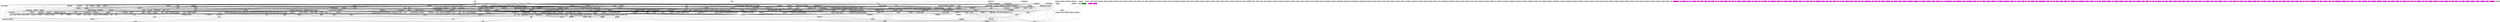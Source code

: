 digraph GRAPH_0 {

  // Generated by Graph::Easy 0.76 at Tue Apr  9 10:38:07 2019

  edge [ arrowhead=normal ];
  graph [ label="Call Gdl", labelloc=top ];
  node [
    fillcolor=white,
    fontsize=11,
    shape=box,
    style=filled ];

  0 [ color="#000000", fillcolor="#c0c0c0", fontcolor="#000000", label=".init_proc\l" ]
  1 [ color="#000000", fillcolor="#c0c0c0", fontcolor="#000000", label="sub_B5F0\l" ]
  10 [ color="#000000", fillcolor="#c0c0c0", fontcolor="#000000", label=".CRYPTO_free\l" ]
  100 [ color="#000000", fillcolor="#c0c0c0", fontcolor="#000000", label=".X509_get_pubkey\l" ]
  101 [ color="#000000", fillcolor="#c0c0c0", fontcolor="#000000", label=".memcpy\l" ]
  102 [ color="#000000", fillcolor="#c0c0c0", fontcolor="#000000", label=".EVP_MD_CTX_copy_ex\l" ]
  103 [ color="#000000", fillcolor="#c0c0c0", fontcolor="#000000", label=".DH_free\l" ]
  104 [ color="#000000", fillcolor="#c0c0c0", fontcolor="#000000", label=".X509_STORE_set_default_paths\l" ]
  105 [ color="#000000", fillcolor="#c0c0c0", fontcolor="#000000", label=".X509_STORE_free\l" ]
  106 [ color="#000000", fillcolor="#c0c0c0", fontcolor="#000000", label=".EVP_DigestUpdate\l" ]
  107 [ color="#000000", fillcolor="#c0c0c0", fontcolor="#000000", label=".time\l" ]
  108 [ color="#000000", fillcolor="#c0c0c0", fontcolor="#000000", label=".lh_new\l" ]
  109 [ color="#000000", fillcolor="#c0c0c0", fontcolor="#000000", label=".ASN1_dup\l" ]
  11 [ color="#000000", fillcolor="#c0c0c0", fontcolor="#000000", label=".sk_pop_free\l" ]
  110 [ color="#000000", fillcolor="#c0c0c0", fontcolor="#000000", label=".d2i_ASN1_INTEGER\l" ]
  111 [ color="#000000", fillcolor="#c0c0c0", fontcolor="#000000", label=".CRYPTO_new_ex_data\l" ]
  112 [ color="#000000", fillcolor="#c0c0c0", fontcolor="#000000", label=".readdir\l" ]
  113 [ color="#000000", fillcolor="#c0c0c0", fontcolor="#000000", label=".ASN1_INTEGER_get\l" ]
  114 [ color="#000000", fillcolor="#c0c0c0", fontcolor="#000000", label=".EVP_get_digestbyname\l" ]
  115 [ color="#000000", fillcolor="#c0c0c0", fontcolor="#000000", label=".d2i_X509_NAME\l" ]
  116 [ color="#000000", fillcolor="#c0c0c0", fontcolor="#000000", label=".ERR_load_strings\l" ]
  117 [ color="#000000", fillcolor="#c0c0c0", fontcolor="#000000", label=".BIO_find_type\l" ]
  118 [ color="#000000", fillcolor="#c0c0c0", fontcolor="#000000", label=".BIO_get_retry_reason\l" ]
  119 [ color="#000000", fillcolor="#c0c0c0", fontcolor="#000000", label=".ASN1_get_object\l" ]
  12 [ color="#000000", fillcolor="#c0c0c0", fontcolor="#000000", label=".__errno_location\l" ]
  120 [ color="#000000", fillcolor="#c0c0c0", fontcolor="#000000", label=".BUF_MEM_free\l" ]
  121 [ color="#000000", fillcolor="#c0c0c0", fontcolor="#000000", label=".BIO_new\l" ]
  122 [ color="#000000", fillcolor="#c0c0c0", fontcolor="#000000", label=".RSA_verify\l" ]
  123 [ color="#000000", fillcolor="#c0c0c0", fontcolor="#000000", label=".BIO_ctrl\l" ]
  124 [ color="#000000", fillcolor="#c0c0c0", fontcolor="#000000", label=".ASN1_put_object\l" ]
  125 [ color="#000000", fillcolor="#c0c0c0", fontcolor="#000000", label=".BIO_free\l" ]
  126 [ color="#000000", fillcolor="#c0c0c0", fontcolor="#000000", label=".d2i_PrivateKey\l" ]
  127 [ color="#000000", fillcolor="#c0c0c0", fontcolor="#000000", label=".EVP_DecryptInit_ex\l" ]
  128 [ color="#000000", fillcolor="#c0c0c0", fontcolor="#000000", label=".RAND_pseudo_bytes\l" ]
  129 [ color="#000000", fillcolor="#c0c0c0", fontcolor="#000000", label=".X509_NAME_dup\l" ]
  13 [ color="#000000", fillcolor="#c0c0c0", fontcolor="#000000", label=".sk_dup\l" ]
  130 [ color="#000000", fillcolor="#c0c0c0", fontcolor="#000000", label=".EVP_MD_CTX_init\l" ]
  131 [ color="#000000", fillcolor="#c0c0c0", fontcolor="#000000", label=".OBJ_NAME_add\l" ]
  132 [ color="#000000", fillcolor="#c0c0c0", fontcolor="#000000", label=".DH_compute_key\l" ]
  133 [ color="#000000", fillcolor="#c0c0c0", fontcolor="#000000", label=".EVP_md2\l" ]
  134 [ color="#000000", fillcolor="#c0c0c0", fontcolor="#000000", label=".i2d_ASN1_INTEGER\l" ]
  135 [ color="#000000", fillcolor="#c0c0c0", fontcolor="#000000", label=".DH_generate_key\l" ]
  136 [ color="#000000", fillcolor="#c0c0c0", fontcolor="#000000", label=".EVP_idea_cbc\l" ]
  137 [ color="#000000", fillcolor="#c0c0c0", fontcolor="#000000", label=".EVP_get_cipherbyname\l" ]
  138 [ color="#000000", fillcolor="#c0c0c0", fontcolor="#000000", label=".EVP_PKEY_size\l" ]
  139 [ color="#000000", fillcolor="#c0c0c0", fontcolor="#000000", label=".sk_set\l" ]
  14 [ color="#000000", fillcolor="#c0c0c0", fontcolor="#000000", label=".strncmp\l" ]
  140 [ color="#000000", fillcolor="#c0c0c0", fontcolor="#000000", label=".BN_bn2bin\l" ]
  141 [ color="#000000", fillcolor="#c0c0c0", fontcolor="#000000", label=".EVP_EncryptInit_ex\l" ]
  142 [ color="#000000", fillcolor="#c0c0c0", fontcolor="#000000", label=".RSA_new\l" ]
  143 [ color="#000000", fillcolor="#c0c0c0", fontcolor="#000000", label=".EVP_PKEY_new\l" ]
  144 [ color="#000000", fillcolor="#c0c0c0", fontcolor="#000000", label=".asn1_Finish\l" ]
  145 [ color="#000000", fillcolor="#c0c0c0", fontcolor="#000000", label=".X509_check_private_key\l" ]
  146 [ color="#000000", fillcolor="#c0c0c0", fontcolor="#000000", label=".X509_STORE_new\l" ]
  147 [ color="#000000", fillcolor="#c0c0c0", fontcolor="#000000", label=".BIO_int_ctrl\l" ]
  148 [ color="#000000", fillcolor="#c0c0c0", fontcolor="#000000", label=".DH_size\l" ]
  149 [ color="#000000", fillcolor="#c0c0c0", fontcolor="#000000", label=".EVP_aes_128_cbc\l" ]
  15 [ color="#000000", fillcolor="#c0c0c0", fontcolor="#000000", label=".i2d_X509_NAME\l" ]
  150 [ color="#000000", fillcolor="#c0c0c0", fontcolor="#000000", label=".COMP_CTX_new\l" ]
  151 [ color="#000000", fillcolor="#c0c0c0", fontcolor="#000000", label=".CRYPTO_add_lock\l" ]
  152 [ color="#000000", fillcolor="#c0c0c0", fontcolor="#000000", label=".memmove\l" ]
  153 [ color="#000000", fillcolor="#c0c0c0", fontcolor="#000000", label=".BIO_snprintf\l" ]
  154 [ color="#000000", fillcolor="#c0c0c0", fontcolor="#000000", label=".EVP_PKEY_assign\l" ]
  155 [ color="#000000", fillcolor="#c0c0c0", fontcolor="#000000", label=".EVP_des_ede3_cbc\l" ]
  156 [ color="#000000", fillcolor="#c0c0c0", fontcolor="#000000", label=".ASN1_object_size\l" ]
  157 [ color="#000000", fillcolor="#c0c0c0", fontcolor="#000000", label=".HMAC_Final\l" ]
  158 [ color="#000000", fillcolor="#c0c0c0", fontcolor="#000000", label=".sk_num\l" ]
  159 [ color="#000000", fillcolor="#c0c0c0", fontcolor="#000000", label=".d2i_X509\l" ]
  16 [ color="#000000", fillcolor="#c0c0c0", fontcolor="#000000", label=".BUF_MEM_grow\l" ]
  160 [ color="#000000", fillcolor="#c0c0c0", fontcolor="#000000", label=".sk_zero\l" ]
  161 [ color="#000000", fillcolor="#c0c0c0", fontcolor="#000000", label=".X509_STORE_CTX_set_ex_data\l" ]
  162 [ color="#000000", fillcolor="#c0c0c0", fontcolor="#000000", label=".lh_insert\l" ]
  163 [ color="#000000", fillcolor="#c0c0c0", fontcolor="#000000", label=".HMAC_Init_ex\l" ]
  164 [ color="#000000", fillcolor="#c0c0c0", fontcolor="#000000", label=".CRYPTO_get_ex_data\l" ]
  165 [ color="#000000", fillcolor="#c0c0c0", fontcolor="#000000", label=".ERR_get_error\l" ]
  166 [ color="#000000", fillcolor="#c0c0c0", fontcolor="#000000", label=".RSA_sign\l" ]
  167 [ color="#000000", fillcolor="#c0c0c0", fontcolor="#000000", label=".EVP_PKEY_missing_parameters\l" ]
  168 [ color="#000000", fillcolor="#c0c0c0", fontcolor="#000000", label=".BUF_MEM_grow_clean\l" ]
  169 [ color="#000000", fillcolor="#c0c0c0", fontcolor="#000000", label=".BIO_free_all\l" ]
  17 [ color="#000000", fillcolor="#c0c0c0", fontcolor="#000000", label=".OBJ_obj2nid\l" ]
  170 [ color="#000000", fillcolor="#c0c0c0", fontcolor="#000000", label=".sk_set_cmp_func\l" ]
  171 [ color="#000000", fillcolor="#c0c0c0", fontcolor="#000000", label=".BIO_puts\l" ]
  172 [ color="#000000", fillcolor="#c0c0c0", fontcolor="#000000", label=".CRYPTO_mem_ctrl\l" ]
  173 [ color="#000000", fillcolor="#c0c0c0", fontcolor="#000000", label=".CRYPTO_get_ex_new_index\l" ]
  174 [ color="#000000", fillcolor="#c0c0c0", fontcolor="#000000", label=".EVP_des_cbc\l" ]
  175 [ color="#000000", fillcolor="#c0c0c0", fontcolor="#000000", label=".ERR_load_crypto_strings\l" ]
  176 [ color="#000000", fillcolor="#c0c0c0", fontcolor="#000000", label=".PEM_read_bio_PrivateKey\l" ]
  177 [ color="#000000", fillcolor="#c0c0c0", fontcolor="#000000", label=".ERR_add_error_data\l" ]
  178 [ color="#000000", fillcolor="#c0c0c0", fontcolor="#000000", label=".lh_doall_arg\l" ]
  179 [ color="#000000", fillcolor="#c0c0c0", fontcolor="#000000", label=".PEM_read_bio_X509\l" ]
  18 [ color="#000000", fillcolor="#c0c0c0", fontcolor="#000000", label=".lh_retrieve\l" ]
  180 [ color="#000000", fillcolor="#c0c0c0", fontcolor="#000000", label=".X509_NAME_cmp\l" ]
  181 [ color="#000000", fillcolor="#c0c0c0", fontcolor="#000000", label=".sk_new\l" ]
  182 [ color="#000000", fillcolor="#c0c0c0", fontcolor="#000000", label=".BIO_copy_next_retry\l" ]
  183 [ color="#000000", fillcolor="#c0c0c0", fontcolor="#000000", label=".EVP_rc2_cbc\l" ]
  184 [ color="#000000", fillcolor="#c0c0c0", fontcolor="#000000", label=".DSA_verify\l" ]
  185 [ color="#000000", fillcolor="#c0c0c0", fontcolor="#000000", label=".BIO_write\l" ]
  186 [ color="#000000", fillcolor="#c0c0c0", fontcolor="#000000", label=".d2i_RSAPrivateKey_bio\l" ]
  187 [ color="#000000", fillcolor="#c0c0c0", fontcolor="#000000", label=".BIO_s_file\l" ]
  188 [ color="#000000", fillcolor="#c0c0c0", fontcolor="#000000", label=".BN_clear_free\l" ]
  189 [ color="#000000", fillcolor="#c0c0c0", fontcolor="#000000", label=".CRYPTO_dup_ex_data\l" ]
  19 [ color="#000000", fillcolor="#c0c0c0", fontcolor="#000000", label=".sk_free\l" ]
  190 [ color="#000000", fillcolor="#c0c0c0", fontcolor="#000000", label=".EVP_CipherInit_ex\l" ]
  191 [ color="#000000", fillcolor="#c0c0c0", fontcolor="#000000", label=".sk_find\l" ]
  192 [ color="#000000", fillcolor="#c0c0c0", fontcolor="#000000", label=".asn1_add_error\l" ]
  193 [ color="#000000", fillcolor="#c0c0c0", fontcolor="#000000", label=".RSA_private_decrypt\l" ]
  194 [ color="#000000", fillcolor="#c0c0c0", fontcolor="#000000", label=".sk_delete\l" ]
  195 [ color="#000000", fillcolor="#c0c0c0", fontcolor="#000000", label=".RSA_up_ref\l" ]
  196 [ color="#000000", fillcolor="#c0c0c0", fontcolor="#000000", label=".CRYPTO_lock\l" ]
  197 [ color="#000000", fillcolor="#c0c0c0", fontcolor="#000000", label=".EVP_dss1\l" ]
  198 [ color="#000000", fillcolor="#c0c0c0", fontcolor="#000000", label=".EVP_add_cipher\l" ]
  199 [ color="#000000", fillcolor="#c0c0c0", fontcolor="#000000", label=".EVP_MD_CTX_cleanup\l" ]
  2 [ color="#000000", fillcolor="#c0c0c0", fontcolor="#000000", label=".EVP_PKEY_copy_parameters\l" ]
  20 [ color="#000000", fillcolor="#c0c0c0", fontcolor="#000000", label=".ERR_peek_last_error\l" ]
  200 [ color="#000000", fillcolor="#c0c0c0", fontcolor="#000000", label=".X509_certificate_type\l" ]
  201 [ color="#000000", fillcolor="#c0c0c0", fontcolor="#000000", label=".ERR_put_error\l" ]
  202 [ color="#000000", fillcolor="#c0c0c0", fontcolor="#000000", label=".EVP_CIPHER_CTX_cleanup\l" ]
  203 [ color="#000000", fillcolor="#c0c0c0", fontcolor="#000000", label="__gmon_start__\l" ]
  204 [ color="#000000", fillcolor="#c0c0c0", fontcolor="#000000", label="X509_free\l" ]
  205 [ color="#000000", fillcolor="#c0c0c0", fontcolor="#000000", label="__cxa_finalize\l" ]
  206 [ color="#000000", fillcolor="#c0c0c0", fontcolor="#000000", label="X509_NAME_free\l" ]
  207 [ color="#000000", fillcolor="#008000", label="deregister_tm_clones\l" ]
  208 [ color="#000000", fillcolor="#c0c0c0", fontcolor="#000000", label="register_tm_clones\l" ]
  209 [ color="#000000", fillcolor="#c0c0c0", fontcolor="#000000", label="__do_global_dtors_aux\l" ]
  21 [ color="#000000", fillcolor="#c0c0c0", fontcolor="#000000", label=".RSA_public_encrypt\l" ]
  210 [ color="#000000", fillcolor="#c0c0c0", fontcolor="#000000", label="frame_dummy\l" ]
  211 [ color="#000000", fillcolor="#c0c0c0", fontcolor="#000000", label="SSLv2_method\l" ]
  212 [ color="#000000", fillcolor="#c0c0c0", fontcolor="#000000", label="ssl2_get_method\l" ]
  213 [ color="#000000", fillcolor="#c0c0c0", fontcolor="#000000", label="ssl2_accept\l" ]
  214 [ color="#000000", fillcolor="#c0c0c0", fontcolor="#000000", label="SSLv2_server_method\l" ]
  215 [ color="#000000", fillcolor="#c0c0c0", fontcolor="#000000", label="ssl2_get_server_method\l" ]
  216 [ color="#000000", fillcolor="#c0c0c0", fontcolor="#000000", label="SSLv2_client_method\l" ]
  217 [ color="#000000", fillcolor="#c0c0c0", fontcolor="#000000", label="ssl2_get_client_method\l" ]
  218 [ color="#000000", fillcolor="#c0c0c0", fontcolor="#000000", label="ssl2_set_certificate\l" ]
  219 [ color="#000000", fillcolor="#c0c0c0", fontcolor="#000000", label="ssl2_connect\l" ]
  22 [ color="#000000", fillcolor="#c0c0c0", fontcolor="#000000", label=".CRYPTO_free_ex_data\l" ]
  220 [ color="#000000", fillcolor="#c0c0c0", fontcolor="#000000", label="ssl2_default_timeout\l" ]
  221 [ color="#000000", fillcolor="#c0c0c0", fontcolor="#000000", label="ssl2_num_ciphers\l" ]
  222 [ color="#000000", fillcolor="#c0c0c0", fontcolor="#000000", label="ssl2_get_cipher\l" ]
  223 [ color="#000000", fillcolor="#c0c0c0", fontcolor="#000000", label="ssl2_ctrl\l" ]
  224 [ color="#000000", fillcolor="#c0c0c0", fontcolor="#000000", label="ssl2_ctx_ctrl\l" ]
  225 [ color="#000000", fillcolor="#c0c0c0", fontcolor="#000000", label="ssl2_ctx_callback_ctrl\l" ]
  226 [ color="#000000", fillcolor="#c0c0c0", fontcolor="#000000", label="ssl2_put_cipher_by_char\l" ]
  227 [ color="#000000", fillcolor="#c0c0c0", fontcolor="#000000", label="ssl2_shutdown\l" ]
  228 [ color="#000000", fillcolor="#c0c0c0", fontcolor="#000000", label="ssl2_pending\l" ]
  229 [ color="#000000", fillcolor="#c0c0c0", fontcolor="#000000", label="ssl2_clear\l" ]
  23 [ color="#000000", fillcolor="#c0c0c0", fontcolor="#000000", label=".i2d_X509\l" ]
  230 [ color="#000000", fillcolor="#c0c0c0", fontcolor="#000000", label="ssl2_new\l" ]
  231 [ color="#000000", fillcolor="#c0c0c0", fontcolor="#000000", label="ssl2_free\l" ]
  232 [ color="#000000", fillcolor="#c0c0c0", fontcolor="#000000", label="ssl2_get_cipher_by_char\l" ]
  233 [ color="#000000", fillcolor="#c0c0c0", fontcolor="#000000", label="ssl2_callback_ctrl\l" ]
  234 [ color="#000000", fillcolor="#c0c0c0", fontcolor="#000000", label="sslv2_base_method\l" ]
  235 [ color="#000000", fillcolor="#c0c0c0", fontcolor="#000000", label="ssl2_generate_key_material\l" ]
  236 [ color="#000000", fillcolor="#c0c0c0", fontcolor="#000000", label="ssl2_write_error\l" ]
  237 [ color="#000000", fillcolor="#c0c0c0", fontcolor="#000000", label="ssl2_return_error\l" ]
  238 [ color="#000000", fillcolor="#c0c0c0", fontcolor="#000000", label="ssl2_enc_init\l" ]
  239 [ color="#000000", fillcolor="#c0c0c0", fontcolor="#000000", label="ssl2_enc\l" ]
  24 [ color="#000000", fillcolor="#c0c0c0", fontcolor="#000000", label=".ERR_peek_error\l" ]
  240 [ color="#000000", fillcolor="#c0c0c0", fontcolor="#000000", label="ssl2_mac\l" ]
  241 [ color="#000000", fillcolor="#c0c0c0", fontcolor="#000000", label="read_n\l" ]
  242 [ color="#000000", fillcolor="#c0c0c0", fontcolor="#000000", label="ssl2_read_internal\l" ]
  243 [ color="#000000", fillcolor="#c0c0c0", fontcolor="#000000", label="write_pending\l" ]
  244 [ color="#000000", fillcolor="#c0c0c0", fontcolor="#000000", label="ssl2_read\l" ]
  245 [ color="#000000", fillcolor="#c0c0c0", fontcolor="#000000", label="ssl2_peek\l" ]
  246 [ color="#000000", fillcolor="#c0c0c0", fontcolor="#000000", label="ssl2_write\l" ]
  247 [ color="#000000", fillcolor="#c0c0c0", fontcolor="#000000", label="ssl2_part_read\l" ]
  248 [ color="#000000", fillcolor="#c0c0c0", fontcolor="#000000", label="ssl2_do_write\l" ]
  249 [ color="#000000", fillcolor="#c0c0c0", fontcolor="#000000", label="SSLv3_method\l" ]
  25 [ color="#000000", fillcolor="#c0c0c0", fontcolor="#000000", label=".sk_value\l" ]
  250 [ color="#000000", fillcolor="#c0c0c0", fontcolor="#000000", label="ssl3_get_method\l" ]
  251 [ color="#000000", fillcolor="#c0c0c0", fontcolor="#000000", label="SSLv3_server_method\l" ]
  252 [ color="#000000", fillcolor="#c0c0c0", fontcolor="#000000", label="ssl3_get_server_method\l" ]
  253 [ color="#000000", fillcolor="#c0c0c0", fontcolor="#000000", label="ssl3_send_server_certificate\l" ]
  254 [ color="#000000", fillcolor="#c0c0c0", fontcolor="#000000", label="ssl3_accept\l" ]
  255 [ color="#000000", fillcolor="#c0c0c0", fontcolor="#000000", label="ca_dn_cmp\l" ]
  256 [ color="#000000", fillcolor="#c0c0c0", fontcolor="#000000", label="ssl3_connect\l" ]
  257 [ color="#000000", fillcolor="#c0c0c0", fontcolor="#000000", label="SSLv3_client_method\l" ]
  258 [ color="#000000", fillcolor="#c0c0c0", fontcolor="#000000", label="ssl3_get_client_method\l" ]
  259 [ color="#000000", fillcolor="#c0c0c0", fontcolor="#000000", label="ssl3_default_timeout\l" ]
  26 [ color="#000000", fillcolor="#c0c0c0", fontcolor="#000000", label=".qsort\l" ]
  260 [ color="#000000", fillcolor="#c0c0c0", fontcolor="#000000", label="ssl3_num_ciphers\l" ]
  261 [ color="#000000", fillcolor="#c0c0c0", fontcolor="#000000", label="ssl3_get_cipher\l" ]
  262 [ color="#000000", fillcolor="#c0c0c0", fontcolor="#000000", label="ssl3_pending\l" ]
  263 [ color="#000000", fillcolor="#c0c0c0", fontcolor="#000000", label="ssl3_ctx_callback_ctrl\l" ]
  264 [ color="#000000", fillcolor="#c0c0c0", fontcolor="#000000", label="ssl3_put_cipher_by_char\l" ]
  265 [ color="#000000", fillcolor="#c0c0c0", fontcolor="#000000", label="ssl3_renegotiate\l" ]
  266 [ color="#000000", fillcolor="#c0c0c0", fontcolor="#000000", label="ssl3_new\l" ]
  267 [ color="#000000", fillcolor="#c0c0c0", fontcolor="#000000", label="ssl3_free\l" ]
  268 [ color="#000000", fillcolor="#c0c0c0", fontcolor="#000000", label="ssl3_clear\l" ]
  269 [ color="#000000", fillcolor="#c0c0c0", fontcolor="#000000", label="ssl3_ctrl\l" ]
  27 [ color="#000000", fillcolor="#c0c0c0", fontcolor="#000000", label=".CRYPTO_malloc\l" ]
  270 [ color="#000000", fillcolor="#c0c0c0", fontcolor="#000000", label="ssl3_ctx_ctrl\l" ]
  271 [ color="#000000", fillcolor="#c0c0c0", fontcolor="#000000", label="ssl3_get_cipher_by_char\l" ]
  272 [ color="#000000", fillcolor="#c0c0c0", fontcolor="#000000", label="ssl3_callback_ctrl\l" ]
  273 [ color="#000000", fillcolor="#c0c0c0", fontcolor="#000000", label="ssl3_shutdown\l" ]
  274 [ color="#000000", fillcolor="#c0c0c0", fontcolor="#000000", label="ssl3_renegotiate_check\l" ]
  275 [ color="#000000", fillcolor="#c0c0c0", fontcolor="#000000", label="ssl3_write\l" ]
  276 [ color="#000000", fillcolor="#c0c0c0", fontcolor="#000000", label="ssl3_peek\l" ]
  277 [ color="#000000", fillcolor="#c0c0c0", fontcolor="#000000", label="ssl3_read\l" ]
  278 [ color="#000000", fillcolor="#c0c0c0", fontcolor="#000000", label="sslv3_base_method\l" ]
  279 [ color="#000000", fillcolor="#c0c0c0", fontcolor="#000000", label="ssl3_choose_cipher\l" ]
  28 [ color="#000000", fillcolor="#c0c0c0", fontcolor="#000000", label=".EVP_md5\l" ]
  280 [ color="#000000", fillcolor="#c0c0c0", fontcolor="#000000", label="ssl3_get_req_cert_type\l" ]
  281 [ color="#000000", fillcolor="#c0c0c0", fontcolor="#000000", label="ssl3_handshake_mac.isra.1\l" ]
  282 [ color="#000000", fillcolor="#c0c0c0", fontcolor="#000000", label="ssl3_change_cipher_state\l" ]
  283 [ color="#000000", fillcolor="#c0c0c0", fontcolor="#000000", label="ssl3_cleanup_key_block\l" ]
  284 [ color="#000000", fillcolor="#c0c0c0", fontcolor="#000000", label="ssl3_setup_key_block\l" ]
  285 [ color="#000000", fillcolor="#c0c0c0", fontcolor="#000000", label="ssl3_enc\l" ]
  286 [ color="#000000", fillcolor="#c0c0c0", fontcolor="#000000", label="ssl3_init_finished_mac\l" ]
  287 [ color="#000000", fillcolor="#c0c0c0", fontcolor="#000000", label="ssl3_finish_mac\l" ]
  288 [ color="#000000", fillcolor="#c0c0c0", fontcolor="#000000", label="ssl3_cert_verify_mac\l" ]
  289 [ color="#000000", fillcolor="#c0c0c0", fontcolor="#000000", label="ssl3_final_finish_mac\l" ]
  29 [ color="#000000", fillcolor="#c0c0c0", fontcolor="#000000", label=".X509_STORE_load_locations\l" ]
  290 [ color="#000000", fillcolor="#c0c0c0", fontcolor="#000000", label="ssl3_mac\l" ]
  291 [ color="#000000", fillcolor="#c0c0c0", fontcolor="#000000", label="ssl3_generate_master_secret\l" ]
  292 [ color="#000000", fillcolor="#c0c0c0", fontcolor="#000000", label="ssl3_alert_code\l" ]
  293 [ color="#000000", fillcolor="#c0c0c0", fontcolor="#000000", label="ssl3_read_n\l" ]
  294 [ color="#000000", fillcolor="#c0c0c0", fontcolor="#000000", label="ssl3_write_pending\l" ]
  295 [ color="#000000", fillcolor="#c0c0c0", fontcolor="#000000", label="ssl3_dispatch_alert\l" ]
  296 [ color="#000000", fillcolor="#c0c0c0", fontcolor="#000000", label="do_ssl3_write\l" ]
  297 [ color="#000000", fillcolor="#c0c0c0", fontcolor="#000000", label="ssl3_send_alert\l" ]
  298 [ color="#000000", fillcolor="#c0c0c0", fontcolor="#000000", label="ssl3_read_bytes\l" ]
  299 [ color="#000000", fillcolor="#c0c0c0", fontcolor="#000000", label="ssl3_write_bytes\l" ]
  3 [ color="#000000", fillcolor="#c0c0c0", fontcolor="#000000", label=".sk_shift\l" ]
  30 [ color="#000000", fillcolor="#c0c0c0", fontcolor="#000000", label=".EVP_DigestFinal_ex\l" ]
  300 [ color="#000000", fillcolor="#c0c0c0", fontcolor="#000000", label="ssl3_do_write\l" ]
  301 [ color="#000000", fillcolor="#c0c0c0", fontcolor="#000000", label="ssl3_send_finished\l" ]
  302 [ color="#000000", fillcolor="#c0c0c0", fontcolor="#000000", label="ssl3_send_change_cipher_spec\l" ]
  303 [ color="#000000", fillcolor="#c0c0c0", fontcolor="#000000", label="ssl3_output_cert_chain\l" ]
  304 [ color="#000000", fillcolor="#c0c0c0", fontcolor="#000000", label="ssl3_get_message\l" ]
  305 [ color="#000000", fillcolor="#c0c0c0", fontcolor="#000000", label="ssl3_get_finished\l" ]
  306 [ color="#000000", fillcolor="#c0c0c0", fontcolor="#000000", label="ssl_cert_type\l" ]
  307 [ color="#000000", fillcolor="#c0c0c0", fontcolor="#000000", label="ssl_verify_alarm_type\l" ]
  308 [ color="#000000", fillcolor="#c0c0c0", fontcolor="#000000", label="ssl3_setup_buffers\l" ]
  309 [ color="#000000", fillcolor="#c0c0c0", fontcolor="#000000", label="ssl23_get_method\l" ]
  31 [ color="#000000", fillcolor="#c0c0c0", fontcolor="#000000", label=".RSA_size\l" ]
  310 [ color="#000000", fillcolor="#c0c0c0", fontcolor="#000000", label="SSLv23_method\l" ]
  311 [ color="#000000", fillcolor="#c0c0c0", fontcolor="#000000", label="ssl23_get_server_method\l" ]
  312 [ color="#000000", fillcolor="#c0c0c0", fontcolor="#000000", label="SSLv23_server_method\l" ]
  313 [ color="#000000", fillcolor="#c0c0c0", fontcolor="#000000", label="ssl23_get_client_hello\l" ]
  314 [ color="#000000", fillcolor="#c0c0c0", fontcolor="#000000", label="ssl23_accept\l" ]
  315 [ color="#000000", fillcolor="#c0c0c0", fontcolor="#000000", label="ssl23_get_client_method\l" ]
  316 [ color="#000000", fillcolor="#c0c0c0", fontcolor="#000000", label="ssl23_connect\l" ]
  317 [ color="#000000", fillcolor="#c0c0c0", fontcolor="#000000", label="SSLv23_client_method\l" ]
  318 [ color="#000000", fillcolor="#c0c0c0", fontcolor="#000000", label="ssl23_default_timeout\l" ]
  319 [ color="#000000", fillcolor="#c0c0c0", fontcolor="#000000", label="ssl23_put_cipher_by_char\l" ]
  32 [ color="#000000", fillcolor="#c0c0c0", fontcolor="#000000", label=".EVP_aes_256_cbc\l" ]
  320 [ color="#000000", fillcolor="#c0c0c0", fontcolor="#000000", label="ssl23_get_cipher\l" ]
  321 [ color="#000000", fillcolor="#c0c0c0", fontcolor="#000000", label="ssl23_num_ciphers\l" ]
  322 [ color="#000000", fillcolor="#c0c0c0", fontcolor="#000000", label="ssl23_get_cipher_by_char\l" ]
  323 [ color="#000000", fillcolor="#c0c0c0", fontcolor="#000000", label="ssl23_write\l" ]
  324 [ color="#000000", fillcolor="#c0c0c0", fontcolor="#000000", label="ssl23_peek\l" ]
  325 [ color="#000000", fillcolor="#c0c0c0", fontcolor="#000000", label="ssl23_read\l" ]
  326 [ color="#000000", fillcolor="#c0c0c0", fontcolor="#000000", label="sslv23_base_method\l" ]
  327 [ color="#000000", fillcolor="#c0c0c0", fontcolor="#000000", label="ssl23_write_bytes\l" ]
  328 [ color="#000000", fillcolor="#c0c0c0", fontcolor="#000000", label="ssl23_read_bytes\l" ]
  329 [ color="#000000", fillcolor="#c0c0c0", fontcolor="#000000", label="TLSv1_method\l" ]
  33 [ color="#000000", fillcolor="#c0c0c0", fontcolor="#000000", label=".BIO_callback_ctrl\l" ]
  330 [ color="#000000", fillcolor="#c0c0c0", fontcolor="#000000", label="tls1_get_method\l" ]
  331 [ color="#000000", fillcolor="#c0c0c0", fontcolor="#000000", label="TLSv1_server_method\l" ]
  332 [ color="#000000", fillcolor="#c0c0c0", fontcolor="#000000", label="tls1_get_server_method\l" ]
  333 [ color="#000000", fillcolor="#c0c0c0", fontcolor="#000000", label="TLSv1_client_method\l" ]
  334 [ color="#000000", fillcolor="#c0c0c0", fontcolor="#000000", label="tls1_get_client_method\l" ]
  335 [ color="#000000", fillcolor="#c0c0c0", fontcolor="#000000", label="tls1_default_timeout\l" ]
  336 [ color="#000000", fillcolor="#c0c0c0", fontcolor="#000000", label="tls1_free\l" ]
  337 [ color="#000000", fillcolor="#c0c0c0", fontcolor="#000000", label="tls1_clear\l" ]
  338 [ color="#000000", fillcolor="#c0c0c0", fontcolor="#000000", label="tls1_new\l" ]
  339 [ color="#000000", fillcolor="#c0c0c0", fontcolor="#000000", label="tlsv1_base_method\l" ]
  34 [ color="#000000", fillcolor="#c0c0c0", fontcolor="#000000", label=".d2i_ASN1_OCTET_STRING\l" ]
  340 [ color="#000000", fillcolor="#c0c0c0", fontcolor="#000000", label="tls1_P_hash\l" ]
  341 [ color="#000000", fillcolor="#c0c0c0", fontcolor="#000000", label="tls1_change_cipher_state\l" ]
  342 [ color="#000000", fillcolor="#c0c0c0", fontcolor="#000000", label="tls1_setup_key_block\l" ]
  343 [ color="#000000", fillcolor="#c0c0c0", fontcolor="#000000", label="tls1_enc\l" ]
  344 [ color="#000000", fillcolor="#c0c0c0", fontcolor="#000000", label="tls1_cert_verify_mac\l" ]
  345 [ color="#000000", fillcolor="#c0c0c0", fontcolor="#000000", label="tls1_final_finish_mac\l" ]
  346 [ color="#000000", fillcolor="#c0c0c0", fontcolor="#000000", label="tls1_mac\l" ]
  347 [ color="#000000", fillcolor="#c0c0c0", fontcolor="#000000", label="tls1_generate_master_secret\l" ]
  348 [ color="#000000", fillcolor="#c0c0c0", fontcolor="#000000", label="tls1_alert_code\l" ]
  349 [ color="#000000", fillcolor="#c0c0c0", fontcolor="#000000", label="ssl_undefined_function\l" ]
  35 [ color="#000000", fillcolor="#c0c0c0", fontcolor="#000000", label=".EVP_VerifyFinal\l" ]
  350 [ color="#000000", fillcolor="#c0c0c0", fontcolor="#000000", label="SSL_CTX_set_ssl_version\l" ]
  351 [ color="#000000", fillcolor="#c0c0c0", fontcolor="#000000", label="SSL_CTX_set_session_id_context\l" ]
  352 [ color="#000000", fillcolor="#c0c0c0", fontcolor="#000000", label="SSL_set_session_id_context\l" ]
  353 [ color="#000000", fillcolor="#c0c0c0", fontcolor="#000000", label="SSL_CTX_set_generate_session_id\l" ]
  354 [ color="#000000", fillcolor="#c0c0c0", fontcolor="#000000", label="SSL_set_generate_session_id\l" ]
  355 [ color="#000000", fillcolor="#c0c0c0", fontcolor="#000000", label="SSL_has_matching_session_id\l" ]
  356 [ color="#000000", fillcolor="#c0c0c0", fontcolor="#000000", label="SSL_CTX_set_purpose\l" ]
  357 [ color="#000000", fillcolor="#c0c0c0", fontcolor="#000000", label="SSL_set_purpose\l" ]
  358 [ color="#000000", fillcolor="#c0c0c0", fontcolor="#000000", label="SSL_CTX_set_trust\l" ]
  359 [ color="#000000", fillcolor="#c0c0c0", fontcolor="#000000", label="SSL_set_trust\l" ]
  36 [ color="#000000", fillcolor="#c0c0c0", fontcolor="#000000", label=".BIO_push\l" ]
  360 [ color="#000000", fillcolor="#c0c0c0", fontcolor="#000000", label="SSL_set_bio\l" ]
  361 [ color="#000000", fillcolor="#c0c0c0", fontcolor="#000000", label="SSL_get_rbio\l" ]
  362 [ color="#000000", fillcolor="#c0c0c0", fontcolor="#000000", label="SSL_get_wbio\l" ]
  363 [ color="#000000", fillcolor="#c0c0c0", fontcolor="#000000", label="SSL_get_rfd\l" ]
  364 [ color="#000000", fillcolor="#c0c0c0", fontcolor="#000000", label="SSL_get_fd\l" ]
  365 [ color="#000000", fillcolor="#c0c0c0", fontcolor="#000000", label="SSL_get_wfd\l" ]
  366 [ color="#000000", fillcolor="#c0c0c0", fontcolor="#000000", label="SSL_set_fd\l" ]
  367 [ color="#000000", fillcolor="#c0c0c0", fontcolor="#000000", label="SSL_set_wfd\l" ]
  368 [ color="#000000", fillcolor="#c0c0c0", fontcolor="#000000", label="SSL_set_rfd\l" ]
  369 [ color="#000000", fillcolor="#c0c0c0", fontcolor="#000000", label="SSL_get_finished\l" ]
  37 [ color="#000000", fillcolor="#c0c0c0", fontcolor="#000000", label=".EVP_aes_192_cbc\l" ]
  370 [ color="#000000", fillcolor="#c0c0c0", fontcolor="#000000", label="SSL_get_peer_finished\l" ]
  371 [ color="#000000", fillcolor="#c0c0c0", fontcolor="#000000", label="SSL_get_verify_mode\l" ]
  372 [ color="#000000", fillcolor="#c0c0c0", fontcolor="#000000", label="SSL_get_verify_depth\l" ]
  373 [ color="#000000", fillcolor="#c0c0c0", fontcolor="#000000", label="SSL_get_verify_callback\l" ]
  374 [ color="#000000", fillcolor="#c0c0c0", fontcolor="#000000", label="SSL_CTX_get_verify_mode\l" ]
  375 [ color="#000000", fillcolor="#c0c0c0", fontcolor="#000000", label="SSL_CTX_get_verify_depth\l" ]
  376 [ color="#000000", fillcolor="#c0c0c0", fontcolor="#000000", label="SSL_CTX_get_verify_callback\l" ]
  377 [ color="#000000", fillcolor="#c0c0c0", fontcolor="#000000", label="SSL_set_verify\l" ]
  378 [ color="#000000", fillcolor="#c0c0c0", fontcolor="#000000", label="SSL_set_verify_depth\l" ]
  379 [ color="#000000", fillcolor="#c0c0c0", fontcolor="#000000", label="SSL_set_read_ahead\l" ]
  38 [ color="#000000", fillcolor="#c0c0c0", fontcolor="#000000", label=".EVP_enc_null\l" ]
  380 [ color="#000000", fillcolor="#c0c0c0", fontcolor="#000000", label="SSL_get_read_ahead\l" ]
  381 [ color="#000000", fillcolor="#c0c0c0", fontcolor="#000000", label="SSL_pending\l" ]
  382 [ color="#000000", fillcolor="#c0c0c0", fontcolor="#000000", label="SSL_get_peer_certificate\l" ]
  383 [ color="#000000", fillcolor="#c0c0c0", fontcolor="#000000", label="SSL_get_peer_cert_chain\l" ]
  384 [ color="#000000", fillcolor="#c0c0c0", fontcolor="#000000", label="SSL_copy_session_id\l" ]
  385 [ color="#000000", fillcolor="#c0c0c0", fontcolor="#000000", label="SSL_CTX_check_private_key\l" ]
  386 [ color="#000000", fillcolor="#c0c0c0", fontcolor="#000000", label="SSL_check_private_key\l" ]
  387 [ color="#000000", fillcolor="#c0c0c0", fontcolor="#000000", label="SSL_get_default_timeout\l" ]
  388 [ color="#000000", fillcolor="#c0c0c0", fontcolor="#000000", label="SSL_read\l" ]
  389 [ color="#000000", fillcolor="#c0c0c0", fontcolor="#000000", label="SSL_peek\l" ]
  39 [ color="#000000", fillcolor="#c0c0c0", fontcolor="#000000", label=".opendir\l" ]
  390 [ color="#000000", fillcolor="#c0c0c0", fontcolor="#000000", label="SSL_write\l" ]
  391 [ color="#000000", fillcolor="#c0c0c0", fontcolor="#000000", label="SSL_renegotiate\l" ]
  392 [ color="#000000", fillcolor="#c0c0c0", fontcolor="#000000", label="SSL_renegotiate_pending\l" ]
  393 [ color="#000000", fillcolor="#c0c0c0", fontcolor="#000000", label="SSL_ctrl\l" ]
  394 [ color="#000000", fillcolor="#c0c0c0", fontcolor="#000000", label="SSL_callback_ctrl\l" ]
  395 [ color="#000000", fillcolor="#c0c0c0", fontcolor="#000000", label="SSL_CTX_sessions\l" ]
  396 [ color="#000000", fillcolor="#c0c0c0", fontcolor="#000000", label="SSL_CTX_ctrl\l" ]
  397 [ color="#000000", fillcolor="#c0c0c0", fontcolor="#000000", label="SSL_CTX_callback_ctrl\l" ]
  398 [ color="#000000", fillcolor="#c0c0c0", fontcolor="#000000", label="ssl_cipher_id_cmp\l" ]
  399 [ color="#000000", fillcolor="#c0c0c0", fontcolor="#000000", label="ssl_cipher_ptr_id_cmp\l" ]
  4 [ color="#000000", fillcolor="#c0c0c0", fontcolor="#000000", label=".X509_STORE_CTX_init\l" ]
  40 [ color="#000000", fillcolor="#c0c0c0", fontcolor="#000000", label=".X509_STORE_CTX_cleanup\l" ]
  400 [ color="#000000", fillcolor="#c0c0c0", fontcolor="#000000", label="SSL_get_ciphers\l" ]
  401 [ color="#000000", fillcolor="#c0c0c0", fontcolor="#000000", label="ssl_get_ciphers_by_id\l" ]
  402 [ color="#000000", fillcolor="#c0c0c0", fontcolor="#000000", label="SSL_get_cipher_list\l" ]
  403 [ color="#000000", fillcolor="#c0c0c0", fontcolor="#000000", label="SSL_CTX_set_cipher_list\l" ]
  404 [ color="#000000", fillcolor="#c0c0c0", fontcolor="#000000", label="SSL_set_cipher_list\l" ]
  405 [ color="#000000", fillcolor="#c0c0c0", fontcolor="#000000", label="SSL_get_shared_ciphers\l" ]
  406 [ color="#000000", fillcolor="#c0c0c0", fontcolor="#000000", label="ssl_cipher_list_to_bytes\l" ]
  407 [ color="#000000", fillcolor="#c0c0c0", fontcolor="#000000", label="ssl_bytes_to_cipher_list\l" ]
  408 [ color="#000000", fillcolor="#c0c0c0", fontcolor="#000000", label="SSL_SESSION_hash\l" ]
  409 [ color="#000000", fillcolor="#c0c0c0", fontcolor="#000000", label="SSL_SESSION_hash_LHASH_HASH\l" ]
  41 [ color="#000000", fillcolor="#c0c0c0", fontcolor="#000000", label=".EVP_PKEY_type\l" ]
  410 [ color="#000000", fillcolor="#c0c0c0", fontcolor="#000000", label="SSL_SESSION_cmp\l" ]
  411 [ color="#000000", fillcolor="#c0c0c0", fontcolor="#000000", label="SSL_SESSION_cmp_LHASH_COMP\l" ]
  412 [ color="#000000", fillcolor="#c0c0c0", fontcolor="#000000", label="SSL_CTX_free\l" ]
  413 [ color="#000000", fillcolor="#c0c0c0", fontcolor="#000000", label="SSL_CTX_new\l" ]
  414 [ color="#000000", fillcolor="#c0c0c0", fontcolor="#000000", label="SSL_CTX_set_default_passwd_cb\l" ]
  415 [ color="#000000", fillcolor="#c0c0c0", fontcolor="#000000", label="SSL_CTX_set_default_passwd_cb_userdata\l" ]
  416 [ color="#000000", fillcolor="#c0c0c0", fontcolor="#000000", label="SSL_CTX_set_cert_verify_callback\l" ]
  417 [ color="#000000", fillcolor="#c0c0c0", fontcolor="#000000", label="SSL_CTX_set_verify\l" ]
  418 [ color="#000000", fillcolor="#c0c0c0", fontcolor="#000000", label="SSL_CTX_set_verify_depth\l" ]
  419 [ color="#000000", fillcolor="#c0c0c0", fontcolor="#000000", label="ssl_set_cert_masks\l" ]
  42 [ color="#000000", fillcolor="#c0c0c0", fontcolor="#000000", label=".d2i_X509_bio\l" ]
  420 [ color="#000000", fillcolor="#c0c0c0", fontcolor="#000000", label="ssl_get_server_send_cert\l" ]
  421 [ color="#000000", fillcolor="#c0c0c0", fontcolor="#000000", label="ssl_get_sign_pkey\l" ]
  422 [ color="#000000", fillcolor="#c0c0c0", fontcolor="#000000", label="ssl_update_cache\l" ]
  423 [ color="#000000", fillcolor="#c0c0c0", fontcolor="#000000", label="SSL_get_ssl_method\l" ]
  424 [ color="#000000", fillcolor="#c0c0c0", fontcolor="#000000", label="SSL_set_ssl_method\l" ]
  425 [ color="#000000", fillcolor="#c0c0c0", fontcolor="#000000", label="ssl_bad_method\l" ]
  426 [ color="#000000", fillcolor="#c0c0c0", fontcolor="#000000", label="SSL_get_version\l" ]
  427 [ color="#000000", fillcolor="#c0c0c0", fontcolor="#000000", label="ssl_clear_cipher_ctx\l" ]
  428 [ color="#000000", fillcolor="#c0c0c0", fontcolor="#000000", label="SSL_clear\l" ]
  429 [ color="#000000", fillcolor="#c0c0c0", fontcolor="#000000", label="SSL_new\l" ]
  43 [ color="#000000", fillcolor="#c0c0c0", fontcolor="#000000", label=".BN_num_bits\l" ]
  430 [ color="#000000", fillcolor="#c0c0c0", fontcolor="#000000", label="SSL_free\l" ]
  431 [ color="#000000", fillcolor="#c0c0c0", fontcolor="#000000", label="SSL_set_accept_state\l" ]
  432 [ color="#000000", fillcolor="#c0c0c0", fontcolor="#000000", label="SSL_accept\l" ]
  433 [ color="#000000", fillcolor="#c0c0c0", fontcolor="#000000", label="SSL_set_connect_state\l" ]
  434 [ color="#000000", fillcolor="#c0c0c0", fontcolor="#000000", label="SSL_connect\l" ]
  435 [ color="#000000", fillcolor="#c0c0c0", fontcolor="#000000", label="SSL_get_certificate\l" ]
  436 [ color="#000000", fillcolor="#c0c0c0", fontcolor="#000000", label="SSL_get_privatekey\l" ]
  437 [ color="#000000", fillcolor="#c0c0c0", fontcolor="#000000", label="SSL_get_current_cipher\l" ]
  438 [ color="#000000", fillcolor="#c0c0c0", fontcolor="#000000", label="ssl_init_wbio_buffer\l" ]
  439 [ color="#000000", fillcolor="#c0c0c0", fontcolor="#000000", label="ssl_free_wbio_buffer\l" ]
  44 [ color="#000000", fillcolor="#c0c0c0", fontcolor="#000000", label=".X509_TRUST_set\l" ]
  440 [ color="#000000", fillcolor="#c0c0c0", fontcolor="#000000", label="SSL_CTX_set_quiet_shutdown\l" ]
  441 [ color="#000000", fillcolor="#c0c0c0", fontcolor="#000000", label="SSL_CTX_get_quiet_shutdown\l" ]
  442 [ color="#000000", fillcolor="#c0c0c0", fontcolor="#000000", label="SSL_set_quiet_shutdown\l" ]
  443 [ color="#000000", fillcolor="#c0c0c0", fontcolor="#000000", label="SSL_get_quiet_shutdown\l" ]
  444 [ color="#000000", fillcolor="#c0c0c0", fontcolor="#000000", label="SSL_set_shutdown\l" ]
  445 [ color="#000000", fillcolor="#c0c0c0", fontcolor="#000000", label="SSL_get_shutdown\l" ]
  446 [ color="#000000", fillcolor="#c0c0c0", fontcolor="#000000", label="SSL_version\l" ]
  447 [ color="#000000", fillcolor="#c0c0c0", fontcolor="#000000", label="SSL_get_SSL_CTX\l" ]
  448 [ color="#000000", fillcolor="#c0c0c0", fontcolor="#000000", label="SSL_CTX_set_default_verify_paths\l" ]
  449 [ color="#000000", fillcolor="#c0c0c0", fontcolor="#000000", label="SSL_CTX_load_verify_locations\l" ]
  45 [ color="#000000", fillcolor="#c0c0c0", fontcolor="#000000", label=".BIO_read\l" ]
  450 [ color="#000000", fillcolor="#c0c0c0", fontcolor="#000000", label="SSL_set_info_callback\l" ]
  451 [ color="#000000", fillcolor="#c0c0c0", fontcolor="#000000", label="SSL_get_info_callback\l" ]
  452 [ color="#000000", fillcolor="#c0c0c0", fontcolor="#000000", label="SSL_dup\l" ]
  453 [ color="#000000", fillcolor="#c0c0c0", fontcolor="#000000", label="SSL_state\l" ]
  454 [ color="#000000", fillcolor="#c0c0c0", fontcolor="#000000", label="SSL_shutdown\l" ]
  455 [ color="#000000", fillcolor="#c0c0c0", fontcolor="#000000", label="SSL_do_handshake\l" ]
  456 [ color="#000000", fillcolor="#c0c0c0", fontcolor="#000000", label="SSL_set_verify_result\l" ]
  457 [ color="#000000", fillcolor="#c0c0c0", fontcolor="#000000", label="SSL_get_verify_result\l" ]
  458 [ color="#000000", fillcolor="#c0c0c0", fontcolor="#000000", label="SSL_get_ex_new_index\l" ]
  459 [ color="#000000", fillcolor="#c0c0c0", fontcolor="#000000", label="SSL_set_ex_data\l" ]
  46 [ color="#000000", fillcolor="#c0c0c0", fontcolor="#000000", label=".strlen\l" ]
  460 [ color="#000000", fillcolor="#c0c0c0", fontcolor="#000000", label="SSL_get_ex_data\l" ]
  461 [ color="#000000", fillcolor="#c0c0c0", fontcolor="#000000", label="SSL_CTX_get_ex_new_index\l" ]
  462 [ color="#000000", fillcolor="#c0c0c0", fontcolor="#000000", label="SSL_CTX_set_ex_data\l" ]
  463 [ color="#000000", fillcolor="#c0c0c0", fontcolor="#000000", label="SSL_CTX_get_ex_data\l" ]
  464 [ color="#000000", fillcolor="#c0c0c0", fontcolor="#000000", label="ssl_ok\l" ]
  465 [ color="#000000", fillcolor="#c0c0c0", fontcolor="#000000", label="SSL_CTX_get_cert_store\l" ]
  466 [ color="#000000", fillcolor="#c0c0c0", fontcolor="#000000", label="SSL_CTX_set_cert_store\l" ]
  467 [ color="#000000", fillcolor="#c0c0c0", fontcolor="#000000", label="SSL_want\l" ]
  468 [ color="#000000", fillcolor="#c0c0c0", fontcolor="#000000", label="SSL_get_error\l" ]
  469 [ color="#000000", fillcolor="#c0c0c0", fontcolor="#000000", label="SSL_CTX_set_tmp_rsa_callback\l" ]
  47 [ color="#000000", fillcolor="#c0c0c0", fontcolor="#000000", label=".OpenSSLDie\l" ]
  470 [ color="#000000", fillcolor="#c0c0c0", fontcolor="#000000", label="SSL_set_tmp_rsa_callback\l" ]
  471 [ color="#000000", fillcolor="#c0c0c0", fontcolor="#000000", label="SSL_CTX_set_tmp_dh_callback\l" ]
  472 [ color="#000000", fillcolor="#c0c0c0", fontcolor="#000000", label="SSL_set_tmp_dh_callback\l" ]
  473 [ color="#000000", fillcolor="#c0c0c0", fontcolor="#000000", label="SSL_CTX_set_msg_callback\l" ]
  474 [ color="#000000", fillcolor="#c0c0c0", fontcolor="#000000", label="SSL_set_msg_callback\l" ]
  475 [ color="#000000", fillcolor="#c0c0c0", fontcolor="#000000", label="SSL_load_error_strings\l" ]
  476 [ color="#000000", fillcolor="#c0c0c0", fontcolor="#000000", label="xname_cmp\l" ]
  477 [ color="#000000", fillcolor="#c0c0c0", fontcolor="#000000", label="SSL_get_ex_data_X509_STORE_CTX_idx\l" ]
  478 [ color="#000000", fillcolor="#c0c0c0", fontcolor="#000000", label="ssl_cert_new\l" ]
  479 [ color="#000000", fillcolor="#c0c0c0", fontcolor="#000000", label="ssl_cert_dup\l" ]
  48 [ color="#000000", fillcolor="#c0c0c0", fontcolor="#000000", label=".X509_PURPOSE_set\l" ]
  480 [ color="#000000", fillcolor="#c0c0c0", fontcolor="#000000", label="ssl_cert_free\l" ]
  481 [ color="#000000", fillcolor="#c0c0c0", fontcolor="#000000", label="ssl_cert_inst\l" ]
  482 [ color="#000000", fillcolor="#c0c0c0", fontcolor="#000000", label="ssl_sess_cert_new\l" ]
  483 [ color="#000000", fillcolor="#c0c0c0", fontcolor="#000000", label="ssl_sess_cert_free\l" ]
  484 [ color="#000000", fillcolor="#c0c0c0", fontcolor="#000000", label="ssl_set_peer_cert_type\l" ]
  485 [ color="#000000", fillcolor="#c0c0c0", fontcolor="#000000", label="ssl_verify_cert_chain\l" ]
  486 [ color="#000000", fillcolor="#c0c0c0", fontcolor="#000000", label="SSL_dup_CA_list\l" ]
  487 [ color="#000000", fillcolor="#c0c0c0", fontcolor="#000000", label="SSL_set_client_CA_list\l" ]
  488 [ color="#000000", fillcolor="#c0c0c0", fontcolor="#000000", label="SSL_CTX_set_client_CA_list\l" ]
  489 [ color="#000000", fillcolor="#c0c0c0", fontcolor="#000000", label="SSL_CTX_get_client_CA_list\l" ]
  49 [ color="#000000", fillcolor="#c0c0c0", fontcolor="#000000", label=".BUF_MEM_new\l" ]
  490 [ color="#000000", fillcolor="#c0c0c0", fontcolor="#000000", label="SSL_get_client_CA_list\l" ]
  491 [ color="#000000", fillcolor="#c0c0c0", fontcolor="#000000", label="SSL_add_client_CA\l" ]
  492 [ color="#000000", fillcolor="#c0c0c0", fontcolor="#000000", label="SSL_CTX_add_client_CA\l" ]
  493 [ color="#000000", fillcolor="#c0c0c0", fontcolor="#000000", label="SSL_load_client_CA_file\l" ]
  494 [ color="#000000", fillcolor="#c0c0c0", fontcolor="#000000", label="SSL_add_file_cert_subjects_to_stack\l" ]
  495 [ color="#000000", fillcolor="#c0c0c0", fontcolor="#000000", label="SSL_add_dir_cert_subjects_to_stack\l" ]
  496 [ color="#000000", fillcolor="#c0c0c0", fontcolor="#000000", label="def_generate_session_id\l" ]
  497 [ color="#000000", fillcolor="#c0c0c0", fontcolor="#000000", label="SSL_get_session\l" ]
  498 [ color="#000000", fillcolor="#c0c0c0", fontcolor="#000000", label="SSL_get1_session\l" ]
  499 [ color="#000000", fillcolor="#c0c0c0", fontcolor="#000000", label="SSL_SESSION_get_ex_new_index\l" ]
  5 [ color="#000000", fillcolor="#c0c0c0", fontcolor="#000000", label=".lh_free\l" ]
  50 [ color="#000000", fillcolor="#c0c0c0", fontcolor="#000000", label=".__stack_chk_fail\l" ]
  500 [ color="#000000", fillcolor="#c0c0c0", fontcolor="#000000", label="SSL_SESSION_set_ex_data\l" ]
  501 [ color="#000000", fillcolor="#c0c0c0", fontcolor="#000000", label="SSL_SESSION_get_ex_data\l" ]
  502 [ color="#000000", fillcolor="#c0c0c0", fontcolor="#000000", label="SSL_SESSION_new\l" ]
  503 [ color="#000000", fillcolor="#c0c0c0", fontcolor="#000000", label="SSL_SESSION_free\l" ]
  504 [ color="#000000", fillcolor="#c0c0c0", fontcolor="#000000", label="ssl_get_new_session\l" ]
  505 [ color="#000000", fillcolor="#c0c0c0", fontcolor="#000000", label="timeout_LHASH_DOALL_ARG\l" ]
  506 [ color="#000000", fillcolor="#c0c0c0", fontcolor="#000000", label="SSL_CTX_add_session\l" ]
  507 [ color="#000000", fillcolor="#c0c0c0", fontcolor="#000000", label="SSL_CTX_remove_session\l" ]
  508 [ color="#000000", fillcolor="#c0c0c0", fontcolor="#000000", label="ssl_get_prev_session\l" ]
  509 [ color="#000000", fillcolor="#c0c0c0", fontcolor="#000000", label="SSL_set_session\l" ]
  51 [ color="#000000", fillcolor="#c0c0c0", fontcolor="#000000", label=".EVP_sha1\l" ]
  510 [ color="#000000", fillcolor="#c0c0c0", fontcolor="#000000", label="SSL_SESSION_set_timeout\l" ]
  511 [ color="#000000", fillcolor="#c0c0c0", fontcolor="#000000", label="SSL_SESSION_get_timeout\l" ]
  512 [ color="#000000", fillcolor="#c0c0c0", fontcolor="#000000", label="SSL_SESSION_get_time\l" ]
  513 [ color="#000000", fillcolor="#c0c0c0", fontcolor="#000000", label="SSL_SESSION_set_time\l" ]
  514 [ color="#000000", fillcolor="#c0c0c0", fontcolor="#000000", label="SSL_CTX_set_timeout\l" ]
  515 [ color="#000000", fillcolor="#c0c0c0", fontcolor="#000000", label="SSL_CTX_get_timeout\l" ]
  516 [ color="#000000", fillcolor="#c0c0c0", fontcolor="#000000", label="SSL_CTX_flush_sessions\l" ]
  517 [ color="#000000", fillcolor="#c0c0c0", fontcolor="#000000", label="ssl_clear_bad_session\l" ]
  518 [ color="#000000", fillcolor="#c0c0c0", fontcolor="#000000", label="sk_comp_cmp\l" ]
  519 [ color="#000000", fillcolor="#c0c0c0", fontcolor="#000000", label="ssl_cipher_process_rulestr.isra.3\l" ]
  52 [ color="#000000", fillcolor="#c0c0c0", fontcolor="#000000", label=".BIO_s_socket\l" ]
  520 [ color="#000000", fillcolor="#c0c0c0", fontcolor="#000000", label="ssl_cipher_get_evp\l" ]
  521 [ color="#000000", fillcolor="#c0c0c0", fontcolor="#000000", label="ssl_create_cipher_list\l" ]
  522 [ color="#000000", fillcolor="#c0c0c0", fontcolor="#000000", label="SSL_CIPHER_description\l" ]
  523 [ color="#000000", fillcolor="#c0c0c0", fontcolor="#000000", label="SSL_CIPHER_get_version\l" ]
  524 [ color="#000000", fillcolor="#c0c0c0", fontcolor="#000000", label="SSL_CIPHER_get_name\l" ]
  525 [ color="#000000", fillcolor="#c0c0c0", fontcolor="#000000", label="SSL_CIPHER_get_bits\l" ]
  526 [ color="#000000", fillcolor="#c0c0c0", fontcolor="#000000", label="ssl3_comp_find\l" ]
  527 [ color="#000000", fillcolor="#c0c0c0", fontcolor="#000000", label="SSL_COMP_get_compression_methods\l" ]
  528 [ color="#000000", fillcolor="#c0c0c0", fontcolor="#000000", label="SSL_COMP_add_compression_method\l" ]
  529 [ color="#000000", fillcolor="#c0c0c0", fontcolor="#000000", label="SSL_state_string_long\l" ]
  53 [ color="#000000", fillcolor="#c0c0c0", fontcolor="#000000", label=".X509_STORE_CTX_purpose_inherit\l" ]
  530 [ color="#000000", fillcolor="#c0c0c0", fontcolor="#000000", label="SSL_rstate_string_long\l" ]
  531 [ color="#000000", fillcolor="#c0c0c0", fontcolor="#000000", label="SSL_state_string\l" ]
  532 [ color="#000000", fillcolor="#c0c0c0", fontcolor="#000000", label="SSL_alert_type_string_long\l" ]
  533 [ color="#000000", fillcolor="#c0c0c0", fontcolor="#000000", label="SSL_alert_type_string\l" ]
  534 [ color="#000000", fillcolor="#c0c0c0", fontcolor="#000000", label="SSL_alert_desc_string\l" ]
  535 [ color="#000000", fillcolor="#c0c0c0", fontcolor="#000000", label="SSL_alert_desc_string_long\l" ]
  536 [ color="#000000", fillcolor="#c0c0c0", fontcolor="#000000", label="SSL_rstate_string\l" ]
  537 [ color="#000000", fillcolor="#c0c0c0", fontcolor="#000000", label="ssl_set_pkey\l" ]
  538 [ color="#000000", fillcolor="#c0c0c0", fontcolor="#000000", label="SSL_use_certificate\l" ]
  539 [ color="#000000", fillcolor="#c0c0c0", fontcolor="#000000", label="SSL_use_certificate_file\l" ]
  54 [ color="#000000", fillcolor="#c0c0c0", fontcolor="#000000", label=".BN_bin2bn\l" ]
  540 [ color="#000000", fillcolor="#c0c0c0", fontcolor="#000000", label="SSL_use_certificate_ASN1\l" ]
  541 [ color="#000000", fillcolor="#c0c0c0", fontcolor="#000000", label="SSL_use_RSAPrivateKey\l" ]
  542 [ color="#000000", fillcolor="#c0c0c0", fontcolor="#000000", label="SSL_use_RSAPrivateKey_file\l" ]
  543 [ color="#000000", fillcolor="#c0c0c0", fontcolor="#000000", label="SSL_use_RSAPrivateKey_ASN1\l" ]
  544 [ color="#000000", fillcolor="#c0c0c0", fontcolor="#000000", label="SSL_use_PrivateKey\l" ]
  545 [ color="#000000", fillcolor="#c0c0c0", fontcolor="#000000", label="SSL_use_PrivateKey_file\l" ]
  546 [ color="#000000", fillcolor="#c0c0c0", fontcolor="#000000", label="SSL_use_PrivateKey_ASN1\l" ]
  547 [ color="#000000", fillcolor="#c0c0c0", fontcolor="#000000", label="SSL_CTX_use_certificate\l" ]
  548 [ color="#000000", fillcolor="#c0c0c0", fontcolor="#000000", label="SSL_CTX_use_certificate_file\l" ]
  549 [ color="#000000", fillcolor="#c0c0c0", fontcolor="#000000", label="SSL_CTX_use_certificate_ASN1\l" ]
  55 [ color="#000000", fillcolor="#c0c0c0", fontcolor="#000000", label=".RAND_bytes\l" ]
  550 [ color="#000000", fillcolor="#c0c0c0", fontcolor="#000000", label="SSL_CTX_use_RSAPrivateKey\l" ]
  551 [ color="#000000", fillcolor="#c0c0c0", fontcolor="#000000", label="SSL_CTX_use_RSAPrivateKey_file\l" ]
  552 [ color="#000000", fillcolor="#c0c0c0", fontcolor="#000000", label="SSL_CTX_use_RSAPrivateKey_ASN1\l" ]
  553 [ color="#000000", fillcolor="#c0c0c0", fontcolor="#000000", label="SSL_CTX_use_PrivateKey\l" ]
  554 [ color="#000000", fillcolor="#c0c0c0", fontcolor="#000000", label="SSL_CTX_use_PrivateKey_file\l" ]
  555 [ color="#000000", fillcolor="#c0c0c0", fontcolor="#000000", label="SSL_CTX_use_PrivateKey_ASN1\l" ]
  556 [ color="#000000", fillcolor="#c0c0c0", fontcolor="#000000", label="SSL_CTX_use_certificate_chain_file\l" ]
  557 [ color="#000000", fillcolor="#c0c0c0", fontcolor="#000000", label="i2d_SSL_SESSION\l" ]
  558 [ color="#000000", fillcolor="#c0c0c0", fontcolor="#000000", label="d2i_SSL_SESSION\l" ]
  559 [ color="#000000", fillcolor="#c0c0c0", fontcolor="#000000", label="SSL_SESSION_print\l" ]
  56 [ color="#000000", fillcolor="#c0c0c0", fontcolor="#000000", label=".RSA_free\l" ]
  560 [ color="#000000", fillcolor="#c0c0c0", fontcolor="#000000", label="SSL_SESSION_print_fp\l" ]
  561 [ color="#000000", fillcolor="#c0c0c0", fontcolor="#000000", label="SSL_library_init\l" ]
  562 [ color="#000000", fillcolor="#c0c0c0", fontcolor="#000000", label="ssl_callback_ctrl\l" ]
  563 [ color="#000000", fillcolor="#c0c0c0", fontcolor="#000000", label="ssl_free\l" ]
  564 [ color="#000000", fillcolor="#c0c0c0", fontcolor="#000000", label="ssl_puts\l" ]
  565 [ color="#000000", fillcolor="#c0c0c0", fontcolor="#000000", label="ssl_read\l" ]
  566 [ color="#000000", fillcolor="#c0c0c0", fontcolor="#000000", label="ssl_write\l" ]
  567 [ color="#000000", fillcolor="#c0c0c0", fontcolor="#000000", label="ssl_new\l" ]
  568 [ color="#000000", fillcolor="#c0c0c0", fontcolor="#000000", label="ssl_ctrl\l" ]
  569 [ color="#000000", fillcolor="#c0c0c0", fontcolor="#000000", label="BIO_f_ssl\l" ]
  57 [ color="#000000", fillcolor="#c0c0c0", fontcolor="#000000", label=".X509_get_ext_count\l" ]
  570 [ color="#000000", fillcolor="#c0c0c0", fontcolor="#000000", label="BIO_new_ssl\l" ]
  571 [ color="#000000", fillcolor="#c0c0c0", fontcolor="#000000", label="BIO_new_ssl_connect\l" ]
  572 [ color="#000000", fillcolor="#c0c0c0", fontcolor="#000000", label="BIO_new_buffer_ssl_connect\l" ]
  573 [ color="#000000", fillcolor="#c0c0c0", fontcolor="#000000", label="BIO_ssl_copy_session_id\l" ]
  574 [ color="#000000", fillcolor="#c0c0c0", fontcolor="#000000", label="BIO_ssl_shutdown\l" ]
  575 [ color="#000000", fillcolor="#c0c0c0", fontcolor="#000000", label="ERR_load_SSL_strings\l" ]
  576 [ color="#000000", fillcolor="#c0c0c0", fontcolor="#000000", label=".term_proc\l" ]
  577 [ color="#000000", fillcolor="#ff00ff", fontcolor="#000000", label="EVP_PKEY_copy_parameters\l" ]
  578 [ color="#000000", fillcolor="#ff00ff", fontcolor="#000000", label="sk_shift\l" ]
  579 [ color="#000000", fillcolor="#ff00ff", fontcolor="#000000", label="X509_STORE_CTX_init\l" ]
  58 [ color="#000000", fillcolor="#c0c0c0", fontcolor="#000000", label=".X509_get_subject_name\l" ]
  580 [ color="#000000", fillcolor="#ff00ff", fontcolor="#000000", label="lh_free\l" ]
  581 [ color="#000000", fillcolor="#ff00ff", fontcolor="#000000", label="DSA_sign\l" ]
  582 [ color="#000000", fillcolor="#ff00ff", fontcolor="#000000", label="COMP_expand_block\l" ]
  583 [ color="#000000", fillcolor="#ff00ff", fontcolor="#000000", label="OBJ_bsearch\l" ]
  584 [ color="#000000", fillcolor="#ff00ff", fontcolor="#000000", label="EVP_SignFinal\l" ]
  585 [ color="#000000", fillcolor="#ff00ff", fontcolor="#000000", label="CRYPTO_free\l" ]
  586 [ color="#000000", fillcolor="#ff00ff", fontcolor="#000000", label="sk_pop_free\l" ]
  587 [ color="#000000", fillcolor="#ff00ff", fontcolor="#000000", label="__errno_location\l" ]
  588 [ color="#000000", fillcolor="#ff00ff", fontcolor="#000000", label="sk_dup\l" ]
  589 [ color="#000000", fillcolor="#ff00ff", fontcolor="#000000", label="strncmp\l" ]
  59 [ color="#000000", fillcolor="#c0c0c0", fontcolor="#000000", label=".BIO_printf\l" ]
  590 [ color="#000000", fillcolor="#ff00ff", fontcolor="#000000", label="i2d_X509_NAME\l" ]
  591 [ color="#000000", fillcolor="#ff00ff", fontcolor="#000000", label="BUF_MEM_grow\l" ]
  592 [ color="#000000", fillcolor="#ff00ff", fontcolor="#000000", label="OBJ_obj2nid\l" ]
  593 [ color="#000000", fillcolor="#ff00ff", fontcolor="#000000", label="lh_retrieve\l" ]
  594 [ color="#000000", fillcolor="#ff00ff", fontcolor="#000000", label="sk_free\l" ]
  595 [ color="#000000", fillcolor="#ff00ff", fontcolor="#000000", label="ERR_peek_last_error\l" ]
  596 [ color="#000000", fillcolor="#ff00ff", fontcolor="#000000", label="RSA_public_encrypt\l" ]
  597 [ color="#000000", fillcolor="#ff00ff", fontcolor="#000000", label="CRYPTO_free_ex_data\l" ]
  598 [ color="#000000", fillcolor="#ff00ff", fontcolor="#000000", label="i2d_X509\l" ]
  599 [ color="#000000", fillcolor="#ff00ff", fontcolor="#000000", label="ERR_peek_error\l" ]
  6 [ color="#000000", fillcolor="#c0c0c0", fontcolor="#000000", label=".DSA_sign\l" ]
  60 [ color="#000000", fillcolor="#c0c0c0", fontcolor="#000000", label=".EVP_PKEY_free\l" ]
  600 [ color="#000000", fillcolor="#ff00ff", fontcolor="#000000", label="sk_value\l" ]
  601 [ color="#000000", fillcolor="#ff00ff", fontcolor="#000000", label="qsort\l" ]
  602 [ color="#000000", fillcolor="#ff00ff", fontcolor="#000000", label="CRYPTO_malloc\l" ]
  603 [ color="#000000", fillcolor="#ff00ff", fontcolor="#000000", label="EVP_md5\l" ]
  604 [ color="#000000", fillcolor="#ff00ff", fontcolor="#000000", label="X509_STORE_load_locations\l" ]
  605 [ color="#000000", fillcolor="#ff00ff", fontcolor="#000000", label="EVP_DigestFinal_ex\l" ]
  606 [ color="#000000", fillcolor="#ff00ff", fontcolor="#000000", label="RSA_size\l" ]
  607 [ color="#000000", fillcolor="#ff00ff", fontcolor="#000000", label="EVP_aes_256_cbc\l" ]
  608 [ color="#000000", fillcolor="#ff00ff", fontcolor="#000000", label="BIO_callback_ctrl\l" ]
  609 [ color="#000000", fillcolor="#ff00ff", fontcolor="#000000", label="d2i_ASN1_OCTET_STRING\l" ]
  61 [ color="#000000", fillcolor="#c0c0c0", fontcolor="#000000", label=".asn1_GetSequence\l" ]
  610 [ color="#000000", fillcolor="#ff00ff", fontcolor="#000000", label="EVP_VerifyFinal\l" ]
  611 [ color="#000000", fillcolor="#ff00ff", fontcolor="#000000", label="BIO_push\l" ]
  612 [ color="#000000", fillcolor="#ff00ff", fontcolor="#000000", label="EVP_aes_192_cbc\l" ]
  613 [ color="#000000", fillcolor="#ff00ff", fontcolor="#000000", label="EVP_enc_null\l" ]
  614 [ color="#000000", fillcolor="#ff00ff", fontcolor="#000000", label="opendir\l" ]
  615 [ color="#000000", fillcolor="#ff00ff", fontcolor="#000000", label="X509_STORE_CTX_cleanup\l" ]
  616 [ color="#000000", fillcolor="#ff00ff", fontcolor="#000000", label="EVP_PKEY_type\l" ]
  617 [ color="#000000", fillcolor="#ff00ff", fontcolor="#000000", label="d2i_X509_bio\l" ]
  618 [ color="#000000", fillcolor="#ff00ff", fontcolor="#000000", label="BN_num_bits\l" ]
  619 [ color="#000000", fillcolor="#ff00ff", fontcolor="#000000", label="X509_TRUST_set\l" ]
  62 [ color="#000000", fillcolor="#c0c0c0", fontcolor="#000000", label=".X509_get_issuer_name\l" ]
  620 [ color="#000000", fillcolor="#ff00ff", fontcolor="#000000", label="BIO_read\l" ]
  621 [ color="#000000", fillcolor="#ff00ff", fontcolor="#000000", label="strlen\l" ]
  622 [ color="#000000", fillcolor="#ff00ff", fontcolor="#000000", label="OpenSSLDie\l" ]
  623 [ color="#000000", fillcolor="#ff00ff", fontcolor="#000000", label="X509_PURPOSE_set\l" ]
  624 [ color="#000000", fillcolor="#ff00ff", fontcolor="#000000", label="BUF_MEM_new\l" ]
  625 [ color="#000000", fillcolor="#ff00ff", fontcolor="#000000", label="__stack_chk_fail\l" ]
  626 [ color="#000000", fillcolor="#ff00ff", fontcolor="#000000", label="EVP_sha1\l" ]
  627 [ color="#000000", fillcolor="#ff00ff", fontcolor="#000000", label="BIO_s_socket\l" ]
  628 [ color="#000000", fillcolor="#ff00ff", fontcolor="#000000", label="X509_STORE_CTX_purpose_inherit\l" ]
  629 [ color="#000000", fillcolor="#ff00ff", fontcolor="#000000", label="BN_bin2bn\l" ]
  63 [ color="#000000", fillcolor="#c0c0c0", fontcolor="#000000", label=".i2d_ASN1_OCTET_STRING\l" ]
  630 [ color="#000000", fillcolor="#ff00ff", fontcolor="#000000", label="RAND_bytes\l" ]
  631 [ color="#000000", fillcolor="#ff00ff", fontcolor="#000000", label="RSA_free\l" ]
  632 [ color="#000000", fillcolor="#ff00ff", fontcolor="#000000", label="X509_get_ext_count\l" ]
  633 [ color="#000000", fillcolor="#ff00ff", fontcolor="#000000", label="X509_get_subject_name\l" ]
  634 [ color="#000000", fillcolor="#ff00ff", fontcolor="#000000", label="BIO_printf\l" ]
  635 [ color="#000000", fillcolor="#ff00ff", fontcolor="#000000", label="EVP_PKEY_free\l" ]
  636 [ color="#000000", fillcolor="#ff00ff", fontcolor="#000000", label="asn1_GetSequence\l" ]
  637 [ color="#000000", fillcolor="#ff00ff", fontcolor="#000000", label="X509_get_issuer_name\l" ]
  638 [ color="#000000", fillcolor="#ff00ff", fontcolor="#000000", label="i2d_ASN1_OCTET_STRING\l" ]
  639 [ color="#000000", fillcolor="#ff00ff", fontcolor="#000000", label="COMP_compress_block\l" ]
  64 [ color="#000000", fillcolor="#c0c0c0", fontcolor="#000000", label=".COMP_compress_block\l" ]
  640 [ color="#000000", fillcolor="#ff00ff", fontcolor="#000000", label="lh_delete\l" ]
  641 [ color="#000000", fillcolor="#ff00ff", fontcolor="#000000", label="RSAPrivateKey_dup\l" ]
  642 [ color="#000000", fillcolor="#ff00ff", fontcolor="#000000", label="ASN1_check_infinite_end\l" ]
  643 [ color="#000000", fillcolor="#ff00ff", fontcolor="#000000", label="HMAC_CTX_init\l" ]
  644 [ color="#000000", fillcolor="#ff00ff", fontcolor="#000000", label="HMAC_CTX_cleanup\l" ]
  645 [ color="#000000", fillcolor="#ff00ff", fontcolor="#000000", label="sk_push\l" ]
  646 [ color="#000000", fillcolor="#ff00ff", fontcolor="#000000", label="memset\l" ]
  647 [ color="#000000", fillcolor="#ff00ff", fontcolor="#000000", label="X509_STORE_CTX_set_verify_cb\l" ]
  648 [ color="#000000", fillcolor="#ff00ff", fontcolor="#000000", label="sk_new_null\l" ]
  649 [ color="#000000", fillcolor="#ff00ff", fontcolor="#000000", label="X509_STORE_get_by_subject\l" ]
  65 [ color="#000000", fillcolor="#c0c0c0", fontcolor="#000000", label=".lh_delete\l" ]
  650 [ color="#000000", fillcolor="#ff00ff", fontcolor="#000000", label="COMP_CTX_free\l" ]
  651 [ color="#000000", fillcolor="#ff00ff", fontcolor="#000000", label="PEM_read_bio_RSAPrivateKey\l" ]
  652 [ color="#000000", fillcolor="#ff00ff", fontcolor="#000000", label="EVP_add_digest\l" ]
  653 [ color="#000000", fillcolor="#ff00ff", fontcolor="#000000", label="EVP_rc4\l" ]
  654 [ color="#000000", fillcolor="#ff00ff", fontcolor="#000000", label="closedir\l" ]
  655 [ color="#000000", fillcolor="#ff00ff", fontcolor="#000000", label="OPENSSL_cleanse\l" ]
  656 [ color="#000000", fillcolor="#ff00ff", fontcolor="#000000", label="d2i_RSAPrivateKey\l" ]
  657 [ color="#000000", fillcolor="#ff00ff", fontcolor="#000000", label="EVP_CIPHER_CTX_init\l" ]
  658 [ color="#000000", fillcolor="#ff00ff", fontcolor="#000000", label="BN_dup\l" ]
  659 [ color="#000000", fillcolor="#ff00ff", fontcolor="#000000", label="CRYPTO_set_ex_data\l" ]
  66 [ color="#000000", fillcolor="#c0c0c0", fontcolor="#000000", label=".RSAPrivateKey_dup\l" ]
  660 [ color="#000000", fillcolor="#ff00ff", fontcolor="#000000", label="X509_verify_cert_error_string\l" ]
  661 [ color="#000000", fillcolor="#ff00ff", fontcolor="#000000", label="EVP_DigestInit_ex\l" ]
  662 [ color="#000000", fillcolor="#ff00ff", fontcolor="#000000", label="memcmp\l" ]
  663 [ color="#000000", fillcolor="#ff00ff", fontcolor="#000000", label="BIO_s_connect\l" ]
  664 [ color="#000000", fillcolor="#ff00ff", fontcolor="#000000", label="HMAC_Update\l" ]
  665 [ color="#000000", fillcolor="#ff00ff", fontcolor="#000000", label="DH_new\l" ]
  666 [ color="#000000", fillcolor="#ff00ff", fontcolor="#000000", label="RAND_add\l" ]
  667 [ color="#000000", fillcolor="#ff00ff", fontcolor="#000000", label="ASN1_INTEGER_set\l" ]
  668 [ color="#000000", fillcolor="#ff00ff", fontcolor="#000000", label="BIO_f_buffer\l" ]
  669 [ color="#000000", fillcolor="#ff00ff", fontcolor="#000000", label="X509_STORE_CTX_get_ex_new_index\l" ]
  67 [ color="#000000", fillcolor="#c0c0c0", fontcolor="#000000", label=".ASN1_check_infinite_end\l" ]
  670 [ color="#000000", fillcolor="#ff00ff", fontcolor="#000000", label="__memcpy_chk\l" ]
  671 [ color="#000000", fillcolor="#ff00ff", fontcolor="#000000", label="BIO_pop\l" ]
  672 [ color="#000000", fillcolor="#ff00ff", fontcolor="#000000", label="RSA_flags\l" ]
  673 [ color="#000000", fillcolor="#ff00ff", fontcolor="#000000", label="ERR_clear_error\l" ]
  674 [ color="#000000", fillcolor="#ff00ff", fontcolor="#000000", label="X509_verify_cert\l" ]
  675 [ color="#000000", fillcolor="#ff00ff", fontcolor="#000000", label="X509_get_pubkey\l" ]
  676 [ color="#000000", fillcolor="#ff00ff", fontcolor="#000000", label="memcpy\l" ]
  677 [ color="#000000", fillcolor="#ff00ff", fontcolor="#000000", label="EVP_MD_CTX_copy_ex\l" ]
  678 [ color="#000000", fillcolor="#ff00ff", fontcolor="#000000", label="DH_free\l" ]
  679 [ color="#000000", fillcolor="#ff00ff", fontcolor="#000000", label="X509_STORE_set_default_paths\l" ]
  68 [ color="#000000", fillcolor="#c0c0c0", fontcolor="#000000", label=".HMAC_CTX_init\l" ]
  680 [ color="#000000", fillcolor="#ff00ff", fontcolor="#000000", label="X509_STORE_free\l" ]
  681 [ color="#000000", fillcolor="#ff00ff", fontcolor="#000000", label="EVP_DigestUpdate\l" ]
  682 [ color="#000000", fillcolor="#ff00ff", fontcolor="#000000", label="time\l" ]
  683 [ color="#000000", fillcolor="#ff00ff", fontcolor="#000000", label="lh_new\l" ]
  684 [ color="#000000", fillcolor="#ff00ff", fontcolor="#000000", label="ASN1_dup\l" ]
  685 [ color="#000000", fillcolor="#ff00ff", fontcolor="#000000", label="d2i_ASN1_INTEGER\l" ]
  686 [ color="#000000", fillcolor="#ff00ff", fontcolor="#000000", label="CRYPTO_new_ex_data\l" ]
  687 [ color="#000000", fillcolor="#ff00ff", fontcolor="#000000", label="readdir\l" ]
  688 [ color="#000000", fillcolor="#ff00ff", fontcolor="#000000", label="ASN1_INTEGER_get\l" ]
  689 [ color="#000000", fillcolor="#ff00ff", fontcolor="#000000", label="EVP_get_digestbyname\l" ]
  69 [ color="#000000", fillcolor="#c0c0c0", fontcolor="#000000", label=".HMAC_CTX_cleanup\l" ]
  690 [ color="#000000", fillcolor="#ff00ff", fontcolor="#000000", label="d2i_X509_NAME\l" ]
  691 [ color="#000000", fillcolor="#ff00ff", fontcolor="#000000", label="ERR_load_strings\l" ]
  692 [ color="#000000", fillcolor="#ff00ff", fontcolor="#000000", label="BIO_find_type\l" ]
  693 [ color="#000000", fillcolor="#ff00ff", fontcolor="#000000", label="BIO_get_retry_reason\l" ]
  694 [ color="#000000", fillcolor="#ff00ff", fontcolor="#000000", label="ASN1_get_object\l" ]
  695 [ color="#000000", fillcolor="#ff00ff", fontcolor="#000000", label="BUF_MEM_free\l" ]
  696 [ color="#000000", fillcolor="#ff00ff", fontcolor="#000000", label="BIO_new\l" ]
  697 [ color="#000000", fillcolor="#ff00ff", fontcolor="#000000", label="RSA_verify\l" ]
  698 [ color="#000000", fillcolor="#ff00ff", fontcolor="#000000", label="BIO_ctrl\l" ]
  699 [ color="#000000", fillcolor="#ff00ff", fontcolor="#000000", label="ASN1_put_object\l" ]
  7 [ color="#000000", fillcolor="#c0c0c0", fontcolor="#000000", label=".COMP_expand_block\l" ]
  70 [ color="#000000", fillcolor="#c0c0c0", fontcolor="#000000", label=".sk_push\l" ]
  700 [ color="#000000", fillcolor="#ff00ff", fontcolor="#000000", label="BIO_free\l" ]
  701 [ color="#000000", fillcolor="#ff00ff", fontcolor="#000000", label="d2i_PrivateKey\l" ]
  702 [ color="#000000", fillcolor="#ff00ff", fontcolor="#000000", label="EVP_DecryptInit_ex\l" ]
  703 [ color="#000000", fillcolor="#ff00ff", fontcolor="#000000", label="RAND_pseudo_bytes\l" ]
  704 [ color="#000000", fillcolor="#ff00ff", fontcolor="#000000", label="d2i_DHparams\l" ]
  705 [ color="#000000", fillcolor="#ff00ff", fontcolor="#000000", label="X509_NAME_dup\l" ]
  706 [ color="#000000", fillcolor="#ff00ff", fontcolor="#000000", label="EVP_MD_CTX_init\l" ]
  707 [ color="#000000", fillcolor="#ff00ff", fontcolor="#000000", label="i2d_DHparams\l" ]
  708 [ color="#000000", fillcolor="#ff00ff", fontcolor="#000000", label="OBJ_NAME_add\l" ]
  709 [ color="#000000", fillcolor="#ff00ff", fontcolor="#000000", label="DH_compute_key\l" ]
  71 [ color="#000000", fillcolor="#c0c0c0", fontcolor="#000000", label=".memset\l" ]
  710 [ color="#000000", fillcolor="#ff00ff", fontcolor="#000000", label="EVP_md2\l" ]
  711 [ color="#000000", fillcolor="#ff00ff", fontcolor="#000000", label="i2d_ASN1_INTEGER\l" ]
  712 [ color="#000000", fillcolor="#ff00ff", fontcolor="#000000", label="DH_generate_key\l" ]
  713 [ color="#000000", fillcolor="#ff00ff", fontcolor="#000000", label="EVP_idea_cbc\l" ]
  714 [ color="#000000", fillcolor="#ff00ff", fontcolor="#000000", label="EVP_get_cipherbyname\l" ]
  715 [ color="#000000", fillcolor="#ff00ff", fontcolor="#000000", label="EVP_PKEY_size\l" ]
  716 [ color="#000000", fillcolor="#ff00ff", fontcolor="#000000", label="sk_set\l" ]
  717 [ color="#000000", fillcolor="#ff00ff", fontcolor="#000000", label="BN_bn2bin\l" ]
  718 [ color="#000000", fillcolor="#ff00ff", fontcolor="#000000", label="EVP_EncryptInit_ex\l" ]
  719 [ color="#000000", fillcolor="#ff00ff", fontcolor="#000000", label="RSA_new\l" ]
  72 [ color="#000000", fillcolor="#c0c0c0", fontcolor="#000000", label=".X509_STORE_CTX_set_verify_cb\l" ]
  720 [ color="#000000", fillcolor="#ff00ff", fontcolor="#000000", label="EVP_PKEY_new\l" ]
  721 [ color="#000000", fillcolor="#ff00ff", fontcolor="#000000", label="asn1_Finish\l" ]
  722 [ color="#000000", fillcolor="#ff00ff", fontcolor="#000000", label="X509_check_private_key\l" ]
  723 [ color="#000000", fillcolor="#ff00ff", fontcolor="#000000", label="X509_STORE_new\l" ]
  724 [ color="#000000", fillcolor="#ff00ff", fontcolor="#000000", label="BIO_int_ctrl\l" ]
  725 [ color="#000000", fillcolor="#ff00ff", fontcolor="#000000", label="DH_size\l" ]
  726 [ color="#000000", fillcolor="#ff00ff", fontcolor="#000000", label="EVP_aes_128_cbc\l" ]
  727 [ color="#000000", fillcolor="#ff00ff", fontcolor="#000000", label="COMP_CTX_new\l" ]
  728 [ color="#000000", fillcolor="#ff00ff", fontcolor="#000000", label="CRYPTO_add_lock\l" ]
  729 [ color="#000000", fillcolor="#ff00ff", fontcolor="#000000", label="memmove\l" ]
  73 [ color="#000000", fillcolor="#c0c0c0", fontcolor="#000000", label=".sk_new_null\l" ]
  730 [ color="#000000", fillcolor="#ff00ff", fontcolor="#000000", label="BIO_snprintf\l" ]
  731 [ color="#000000", fillcolor="#ff00ff", fontcolor="#000000", label="EVP_PKEY_assign\l" ]
  732 [ color="#000000", fillcolor="#ff00ff", fontcolor="#000000", label="__imp_X509_free\l" ]
  733 [ color="#000000", fillcolor="#ff00ff", fontcolor="#000000", label="EVP_des_ede3_cbc\l" ]
  734 [ color="#000000", fillcolor="#ff00ff", fontcolor="#000000", label="ASN1_object_size\l" ]
  735 [ color="#000000", fillcolor="#ff00ff", fontcolor="#000000", label="HMAC_Final\l" ]
  736 [ color="#000000", fillcolor="#ff00ff", fontcolor="#000000", label="sk_num\l" ]
  737 [ color="#000000", fillcolor="#ff00ff", fontcolor="#000000", label="d2i_X509\l" ]
  738 [ color="#000000", fillcolor="#ff00ff", fontcolor="#000000", label="sk_zero\l" ]
  739 [ color="#000000", fillcolor="#ff00ff", fontcolor="#000000", label="X509_STORE_CTX_set_ex_data\l" ]
  74 [ color="#000000", fillcolor="#c0c0c0", fontcolor="#000000", label=".X509_STORE_get_by_subject\l" ]
  740 [ color="#000000", fillcolor="#ff00ff", fontcolor="#000000", label="lh_insert\l" ]
  741 [ color="#000000", fillcolor="#ff00ff", fontcolor="#000000", label="HMAC_Init_ex\l" ]
  742 [ color="#000000", fillcolor="#ff00ff", fontcolor="#000000", label="CRYPTO_get_ex_data\l" ]
  743 [ color="#000000", fillcolor="#ff00ff", fontcolor="#000000", label="ERR_get_error\l" ]
  744 [ color="#000000", fillcolor="#ff00ff", fontcolor="#000000", label="RSA_sign\l" ]
  745 [ color="#000000", fillcolor="#ff00ff", fontcolor="#000000", label="EVP_PKEY_missing_parameters\l" ]
  746 [ color="#000000", fillcolor="#ff00ff", fontcolor="#000000", label="BUF_MEM_grow_clean\l" ]
  747 [ color="#000000", fillcolor="#ff00ff", fontcolor="#000000", label="BIO_free_all\l" ]
  748 [ color="#000000", fillcolor="#ff00ff", fontcolor="#000000", label="sk_set_cmp_func\l" ]
  749 [ color="#000000", fillcolor="#ff00ff", fontcolor="#000000", label="BIO_puts\l" ]
  75 [ color="#000000", fillcolor="#c0c0c0", fontcolor="#000000", label=".COMP_CTX_free\l" ]
  750 [ color="#000000", fillcolor="#ff00ff", fontcolor="#000000", label="CRYPTO_mem_ctrl\l" ]
  751 [ color="#000000", fillcolor="#ff00ff", fontcolor="#000000", label="CRYPTO_get_ex_new_index\l" ]
  752 [ color="#000000", fillcolor="#ff00ff", fontcolor="#000000", label="EVP_des_cbc\l" ]
  753 [ color="#000000", fillcolor="#ff00ff", fontcolor="#000000", label="ERR_load_crypto_strings\l" ]
  754 [ color="#000000", fillcolor="#ff00ff", fontcolor="#000000", label="PEM_read_bio_PrivateKey\l" ]
  755 [ color="#000000", fillcolor="#ff00ff", fontcolor="#000000", label="ERR_add_error_data\l" ]
  756 [ color="#000000", fillcolor="#ff00ff", fontcolor="#000000", label="lh_doall_arg\l" ]
  757 [ color="#000000", fillcolor="#ff00ff", fontcolor="#000000", label="PEM_read_bio_X509\l" ]
  758 [ color="#000000", fillcolor="#ff00ff", fontcolor="#000000", label="X509_NAME_cmp\l" ]
  759 [ color="#000000", fillcolor="#ff00ff", fontcolor="#000000", label="sk_new\l" ]
  76 [ color="#000000", fillcolor="#c0c0c0", fontcolor="#000000", label=".PEM_read_bio_RSAPrivateKey\l" ]
  760 [ color="#000000", fillcolor="#ff00ff", fontcolor="#000000", label="BIO_copy_next_retry\l" ]
  761 [ color="#000000", fillcolor="#ff00ff", fontcolor="#000000", label="EVP_rc2_cbc\l" ]
  762 [ color="#000000", fillcolor="#ff00ff", fontcolor="#000000", label="DSA_verify\l" ]
  763 [ color="#000000", fillcolor="#ff00ff", fontcolor="#000000", label="BIO_write\l" ]
  764 [ color="#000000", fillcolor="#ff00ff", fontcolor="#000000", label="d2i_RSAPrivateKey_bio\l" ]
  765 [ color="#000000", fillcolor="#ff00ff", fontcolor="#000000", label="BIO_s_file\l" ]
  766 [ color="#000000", fillcolor="#ff00ff", fontcolor="#000000", label="BN_clear_free\l" ]
  767 [ color="#000000", fillcolor="#ff00ff", fontcolor="#000000", label="CRYPTO_dup_ex_data\l" ]
  768 [ color="#000000", fillcolor="#ff00ff", fontcolor="#000000", label="EVP_CipherInit_ex\l" ]
  769 [ color="#000000", fillcolor="#ff00ff", fontcolor="#000000", label="sk_find\l" ]
  77 [ color="#000000", fillcolor="#c0c0c0", fontcolor="#000000", label=".EVP_add_digest\l" ]
  770 [ color="#000000", fillcolor="#ff00ff", fontcolor="#000000", label="asn1_add_error\l" ]
  771 [ color="#000000", fillcolor="#ff00ff", fontcolor="#000000", label="RSA_private_decrypt\l" ]
  772 [ color="#000000", fillcolor="#ff00ff", fontcolor="#000000", label="sk_delete\l" ]
  773 [ color="#000000", fillcolor="#ff00ff", fontcolor="#000000", label="RSA_up_ref\l" ]
  774 [ color="#000000", fillcolor="#ff00ff", fontcolor="#000000", label="CRYPTO_lock\l" ]
  775 [ color="#000000", fillcolor="#ff00ff", fontcolor="#000000", label="EVP_dss1\l" ]
  776 [ color="#000000", fillcolor="#ff00ff", fontcolor="#000000", label="EVP_add_cipher\l" ]
  777 [ color="#000000", fillcolor="#ff00ff", fontcolor="#000000", label="EVP_MD_CTX_cleanup\l" ]
  778 [ color="#000000", fillcolor="#ff00ff", fontcolor="#000000", label="X509_certificate_type\l" ]
  779 [ color="#000000", fillcolor="#ff00ff", fontcolor="#000000", label="__imp___cxa_finalize\l" ]
  78 [ color="#000000", fillcolor="#c0c0c0", fontcolor="#000000", label=".EVP_rc4\l" ]
  780 [ color="#000000", fillcolor="#ff00ff", fontcolor="#000000", label="__imp_X509_NAME_free\l" ]
  781 [ color="#000000", fillcolor="#ff00ff", fontcolor="#000000", label="ERR_put_error\l" ]
  782 [ color="#000000", fillcolor="#ff00ff", fontcolor="#000000", label="EVP_CIPHER_CTX_cleanup\l" ]
  783 [ color="#000000", fillcolor="#ff00ff", fontcolor="#000000", label="_Jv_RegisterClasses\l" ]
  784 [ color="#000000", fillcolor="#ff00ff", fontcolor="#000000", label="_Jv_RegisterClasses\l" ]
  79 [ color="#000000", fillcolor="#c0c0c0", fontcolor="#000000", label=".closedir\l" ]
  8 [ color="#000000", fillcolor="#c0c0c0", fontcolor="#000000", label=".OBJ_bsearch\l" ]
  80 [ color="#000000", fillcolor="#c0c0c0", fontcolor="#000000", label=".OPENSSL_cleanse\l" ]
  81 [ color="#000000", fillcolor="#c0c0c0", fontcolor="#000000", label=".d2i_RSAPrivateKey\l" ]
  82 [ color="#000000", fillcolor="#c0c0c0", fontcolor="#000000", label=".EVP_CIPHER_CTX_init\l" ]
  83 [ color="#000000", fillcolor="#c0c0c0", fontcolor="#000000", label=".BN_dup\l" ]
  84 [ color="#000000", fillcolor="#c0c0c0", fontcolor="#000000", label=".CRYPTO_set_ex_data\l" ]
  85 [ color="#000000", fillcolor="#c0c0c0", fontcolor="#000000", label=".X509_verify_cert_error_string\l" ]
  86 [ color="#000000", fillcolor="#c0c0c0", fontcolor="#000000", label=".EVP_DigestInit_ex\l" ]
  87 [ color="#000000", fillcolor="#c0c0c0", fontcolor="#000000", label=".memcmp\l" ]
  88 [ color="#000000", fillcolor="#c0c0c0", fontcolor="#000000", label=".BIO_s_connect\l" ]
  89 [ color="#000000", fillcolor="#c0c0c0", fontcolor="#000000", label=".HMAC_Update\l" ]
  9 [ color="#000000", fillcolor="#c0c0c0", fontcolor="#000000", label=".EVP_SignFinal\l" ]
  90 [ color="#000000", fillcolor="#c0c0c0", fontcolor="#000000", label=".DH_new\l" ]
  91 [ color="#000000", fillcolor="#c0c0c0", fontcolor="#000000", label=".RAND_add\l" ]
  92 [ color="#000000", fillcolor="#c0c0c0", fontcolor="#000000", label=".ASN1_INTEGER_set\l" ]
  93 [ color="#000000", fillcolor="#c0c0c0", fontcolor="#000000", label=".BIO_f_buffer\l" ]
  94 [ color="#000000", fillcolor="#c0c0c0", fontcolor="#000000", label=".X509_STORE_CTX_get_ex_new_index\l" ]
  95 [ color="#000000", fillcolor="#c0c0c0", fontcolor="#000000", label=".__memcpy_chk\l" ]
  96 [ color="#000000", fillcolor="#c0c0c0", fontcolor="#000000", label=".BIO_pop\l" ]
  97 [ color="#000000", fillcolor="#c0c0c0", fontcolor="#000000", label=".RSA_flags\l" ]
  98 [ color="#000000", fillcolor="#c0c0c0", fontcolor="#000000", label=".ERR_clear_error\l" ]
  99 [ color="#000000", fillcolor="#c0c0c0", fontcolor="#000000", label=".X509_verify_cert\l" ]

  0 -> 203 [ color="#000000" ]
  209 -> 207 [ color="#000000" ]
  209 -> 205 [ color="#000000" ]
  210 -> 784 [ color="#000000" ]
  210 -> 783 [ color="#000000" ]
  211 -> 234 [ color="#000000" ]
  211 -> 196 [ color="#000000" ]
  213 -> 98 [ color="#000000" ]
  213 -> 96 [ color="#000000" ]
  213 -> 91 [ color="#000000" ]
  213 -> 87 [ color="#000000" ]
  213 -> 86 [ color="#000000" ]
  213 -> 73 [ color="#000000" ]
  213 -> 70 [ color="#000000" ]
  213 -> 60 [ color="#000000" ]
  213 -> 520 [ color="#000000" ]
  213 -> 508 [ color="#000000" ]
  213 -> 504 [ color="#000000" ]
  213 -> 50 [ color="#000000" ]
  213 -> 49 [ color="#000000" ]
  213 -> 485 [ color="#000000" ]
  213 -> 483 [ color="#000000" ]
  213 -> 482 [ color="#000000" ]
  213 -> 453 [ color="#000000" ]
  213 -> 439 [ color="#000000" ]
  213 -> 438 [ color="#000000" ]
  213 -> 428 [ color="#000000" ]
  213 -> 422 [ color="#000000" ]
  213 -> 407 [ color="#000000" ]
  213 -> 406 [ color="#000000" ]
  213 -> 400 [ color="#000000" ]
  213 -> 35 [ color="#000000" ]
  213 -> 27 [ color="#000000" ]
  213 -> 25 [ color="#000000" ]
  213 -> 248 [ color="#000000" ]
  213 -> 247 [ color="#000000" ]
  213 -> 244 [ color="#000000" ]
  213 -> 238 [ color="#000000" ]
  213 -> 237 [ color="#000000" ]
  213 -> 232 [ color="#000000" ]
  213 -> 23 [ color="#000000" ]
  213 -> 204 [ color="#000000" ]
  213 -> 201 [ color="#000000" ]
  213 -> 199 [ color="#000000" ]
  213 -> 194 [ color="#000000" ]
  213 -> 193 [ color="#000000" ]
  213 -> 191 [ color="#000000" ]
  213 -> 19 [ color="#000000" ]
  213 -> 16 [ color="#000000" ]
  213 -> 159 [ color="#000000" ]
  213 -> 158 [ color="#000000" ]
  213 -> 151 [ color="#000000" ]
  213 -> 130 [ color="#000000" ]
  213 -> 13 [ color="#000000" ]
  213 -> 128 [ color="#000000" ]
  213 -> 123 [ color="#000000" ]
  213 -> 120 [ color="#000000" ]
  213 -> 12 [ color="#000000" ]
  213 -> 107 [ color="#000000" ]
  213 -> 106 [ color="#000000" ]
  213 -> 101 [ color="#000000" ]
  213 -> 100 [ color="#000000" ]
  213 -> 10 [ color="#000000" ]
  214 -> 234 [ color="#000000" ]
  214 -> 196 [ color="#000000" ]
  216 -> 234 [ color="#000000" ]
  216 -> 196 [ color="#000000" ]
  218 -> 98 [ color="#000000" ]
  218 -> 73 [ color="#000000" ]
  218 -> 70 [ color="#000000" ]
  218 -> 60 [ color="#000000" ]
  218 -> 485 [ color="#000000" ]
  218 -> 484 [ color="#000000" ]
  218 -> 483 [ color="#000000" ]
  218 -> 482 [ color="#000000" ]
  218 -> 204 [ color="#000000" ]
  218 -> 201 [ color="#000000" ]
  218 -> 19 [ color="#000000" ]
  218 -> 159 [ color="#000000" ]
  218 -> 100 [ color="#000000" ]
  219 -> 98 [ color="#000000" ]
  219 -> 91 [ color="#000000" ]
  219 -> 9 [ color="#000000" ]
  219 -> 87 [ color="#000000" ]
  219 -> 86 [ color="#000000" ]
  219 -> 60 [ color="#000000" ]
  219 -> 55 [ color="#000000" ]
  219 -> 544 [ color="#000000" ]
  219 -> 538 [ color="#000000" ]
  219 -> 520 [ color="#000000" ]
  219 -> 504 [ color="#000000" ]
  219 -> 50 [ color="#000000" ]
  219 -> 49 [ color="#000000" ]
  219 -> 453 [ color="#000000" ]
  219 -> 428 [ color="#000000" ]
  219 -> 422 [ color="#000000" ]
  219 -> 407 [ color="#000000" ]
  219 -> 406 [ color="#000000" ]
  219 -> 400 [ color="#000000" ]
  219 -> 25 [ color="#000000" ]
  219 -> 248 [ color="#000000" ]
  219 -> 247 [ color="#000000" ]
  219 -> 244 [ color="#000000" ]
  219 -> 238 [ color="#000000" ]
  219 -> 237 [ color="#000000" ]
  219 -> 23 [ color="#000000" ]
  219 -> 218 [ color="#000000" ]
  219 -> 21 [ color="#000000" ]
  219 -> 204 [ color="#000000" ]
  219 -> 201 [ color="#000000" ]
  219 -> 199 [ color="#000000" ]
  219 -> 191 [ color="#000000" ]
  219 -> 170 [ color="#000000" ]
  219 -> 16 [ color="#000000" ]
  219 -> 158 [ color="#000000" ]
  219 -> 151 [ color="#000000" ]
  219 -> 130 [ color="#000000" ]
  219 -> 128 [ color="#000000" ]
  219 -> 120 [ color="#000000" ]
  219 -> 12 [ color="#000000" ]
  219 -> 107 [ color="#000000" ]
  219 -> 106 [ color="#000000" ]
  219 -> 101 [ color="#000000" ]
  219 -> 100 [ color="#000000" ]
  228 -> 453 [ color="#000000" ]
  230 -> 27 [ color="#000000" ]
  230 -> 229 [ color="#000000" ]
  230 -> 10 [ color="#000000" ]
  231 -> 80 [ color="#000000" ]
  231 -> 10 [ color="#000000" ]
  232 -> 8 [ color="#000000" ]
  232 -> 50 [ color="#000000" ]
  232 -> 26 [ color="#000000" ]
  232 -> 196 [ color="#000000" ]
  235 -> 86 [ color="#000000" ]
  235 -> 50 [ color="#000000" ]
  235 -> 47 [ color="#000000" ]
  235 -> 30 [ color="#000000" ]
  235 -> 28 [ color="#000000" ]
  235 -> 201 [ color="#000000" ]
  235 -> 199 [ color="#000000" ]
  235 -> 130 [ color="#000000" ]
  235 -> 106 [ color="#000000" ]
  236 -> 50 [ color="#000000" ]
  236 -> 47 [ color="#000000" ]
  236 -> 246 [ color="#000000" ]
  238 -> 82 [ color="#000000" ]
  238 -> 520 [ color="#000000" ]
  238 -> 50 [ color="#000000" ]
  238 -> 47 [ color="#000000" ]
  238 -> 27 [ color="#000000" ]
  238 -> 237 [ color="#000000" ]
  238 -> 235 [ color="#000000" ]
  238 -> 201 [ color="#000000" ]
  238 -> 141 [ color="#000000" ]
  238 -> 127 [ color="#000000" ]
  240 -> 86 [ color="#000000" ]
  240 -> 50 [ color="#000000" ]
  240 -> 30 [ color="#000000" ]
  240 -> 199 [ color="#000000" ]
  240 -> 130 [ color="#000000" ]
  240 -> 106 [ color="#000000" ]
  241 -> 45 [ color="#000000" ]
  241 -> 201 [ color="#000000" ]
  241 -> 12 [ color="#000000" ]
  241 -> 101 [ color="#000000" ]
  242 -> 87 [ color="#000000" ]
  242 -> 50 [ color="#000000" ]
  242 -> 47 [ color="#000000" ]
  242 -> 453 [ color="#000000" ]
  242 -> 241 [ color="#000000" ]
  242 -> 240 [ color="#000000" ]
  242 -> 239 [ color="#000000" ]
  242 -> 201 [ color="#000000" ]
  242 -> 12 [ color="#000000" ]
  242 -> 101 [ color="#000000" ]
  243 -> 201 [ color="#000000" ]
  243 -> 185 [ color="#000000" ]
  243 -> 12 [ color="#000000" ]
  246 -> 71 [ color="#000000" ]
  246 -> 453 [ color="#000000" ]
  246 -> 243 [ color="#000000" ]
  246 -> 240 [ color="#000000" ]
  246 -> 239 [ color="#000000" ]
  246 -> 236 [ color="#000000" ]
  246 -> 201 [ color="#000000" ]
  246 -> 12 [ color="#000000" ]
  246 -> 101 [ color="#000000" ]
  247 -> 201 [ color="#000000" ]
  247 -> 152 [ color="#000000" ]
  248 -> 246 [ color="#000000" ]
  249 -> 278 [ color="#000000" ]
  249 -> 196 [ color="#000000" ]
  251 -> 278 [ color="#000000" ]
  251 -> 196 [ color="#000000" ]
  253 -> 420 [ color="#000000" ]
  253 -> 303 [ color="#000000" ]
  253 -> 201 [ color="#000000" ]
  254 -> 98 [ color="#000000" ]
  254 -> 91 [ color="#000000" ]
  254 -> 9 [ color="#000000" ]
  254 -> 86 [ color="#000000" ]
  254 -> 83 [ color="#000000" ]
  254 -> 80 [ color="#000000" ]
  254 -> 73 [ color="#000000" ]
  254 -> 70 [ color="#000000" ]
  254 -> 60 [ color="#000000" ]
  254 -> 54 [ color="#000000" ]
  254 -> 508 [ color="#000000" ]
  254 -> 504 [ color="#000000" ]
  254 -> 50 [ color="#000000" ]
  254 -> 490 [ color="#000000" ]
  254 -> 49 [ color="#000000" ]
  254 -> 485 [ color="#000000" ]
  254 -> 482 [ color="#000000" ]
  254 -> 453 [ color="#000000" ]
  254 -> 439 [ color="#000000" ]
  254 -> 438 [ color="#000000" ]
  254 -> 43 [ color="#000000" ]
  254 -> 428 [ color="#000000" ]
  254 -> 422 [ color="#000000" ]
  254 -> 421 [ color="#000000" ]
  254 -> 407 [ color="#000000" ]
  254 -> 400 [ color="#000000" ]
  254 -> 308 [ color="#000000" ]
  254 -> 307 [ color="#000000" ]
  254 -> 305 [ color="#000000" ]
  254 -> 304 [ color="#000000" ]
  254 -> 302 [ color="#000000" ]
  254 -> 301 [ color="#000000" ]
  254 -> 300 [ color="#000000" ]
  254 -> 30 [ color="#000000" ]
  254 -> 3 [ color="#000000" ]
  254 -> 297 [ color="#000000" ]
  254 -> 286 [ color="#000000" ]
  254 -> 283 [ color="#000000" ]
  254 -> 280 [ color="#000000" ]
  254 -> 279 [ color="#000000" ]
  254 -> 264 [ color="#000000" ]
  254 -> 253 [ color="#000000" ]
  254 -> 25 [ color="#000000" ]
  254 -> 204 [ color="#000000" ]
  254 -> 201 [ color="#000000" ]
  254 -> 200 [ color="#000000" ]
  254 -> 199 [ color="#000000" ]
  254 -> 197 [ color="#000000" ]
  254 -> 195 [ color="#000000" ]
  254 -> 193 [ color="#000000" ]
  254 -> 19 [ color="#000000" ]
  254 -> 188 [ color="#000000" ]
  254 -> 184 [ color="#000000" ]
  254 -> 168 [ color="#000000" ]
  254 -> 166 [ color="#000000" ]
  254 -> 16 [ color="#000000" ]
  254 -> 159 [ color="#000000" ]
  254 -> 158 [ color="#000000" ]
  254 -> 15 [ color="#000000" ]
  254 -> 140 [ color="#000000" ]
  254 -> 138 [ color="#000000" ]
  254 -> 135 [ color="#000000" ]
  254 -> 132 [ color="#000000" ]
  254 -> 130 [ color="#000000" ]
  254 -> 128 [ color="#000000" ]
  254 -> 123 [ color="#000000" ]
  254 -> 122 [ color="#000000" ]
  254 -> 120 [ color="#000000" ]
  254 -> 12 [ color="#000000" ]
  254 -> 11 [ color="#000000" ]
  254 -> 109 [ color="#000000" ]
  254 -> 107 [ color="#000000" ]
  254 -> 106 [ color="#000000" ]
  254 -> 103 [ color="#000000" ]
  254 -> 101 [ color="#000000" ]
  254 -> 100 [ color="#000000" ]
  256 -> 98 [ color="#000000" ]
  256 -> 91 [ color="#000000" ]
  256 -> 90 [ color="#000000" ]
  256 -> 87 [ color="#000000" ]
  256 -> 86 [ color="#000000" ]
  256 -> 80 [ color="#000000" ]
  256 -> 73 [ color="#000000" ]
  256 -> 71 [ color="#000000" ]
  256 -> 70 [ color="#000000" ]
  256 -> 60 [ color="#000000" ]
  256 -> 6 [ color="#000000" ]
  256 -> 56 [ color="#000000" ]
  256 -> 55 [ color="#000000" ]
  256 -> 544 [ color="#000000" ]
  256 -> 54 [ color="#000000" ]
  256 -> 538 [ color="#000000" ]
  256 -> 526 [ color="#000000" ]
  256 -> 504 [ color="#000000" ]
  256 -> 50 [ color="#000000" ]
  256 -> 49 [ color="#000000" ]
  256 -> 485 [ color="#000000" ]
  256 -> 483 [ color="#000000" ]
  256 -> 482 [ color="#000000" ]
  256 -> 453 [ color="#000000" ]
  256 -> 439 [ color="#000000" ]
  256 -> 438 [ color="#000000" ]
  256 -> 43 [ color="#000000" ]
  256 -> 428 [ color="#000000" ]
  256 -> 422 [ color="#000000" ]
  256 -> 406 [ color="#000000" ]
  256 -> 401 [ color="#000000" ]
  256 -> 400 [ color="#000000" ]
  256 -> 36 [ color="#000000" ]
  256 -> 35 [ color="#000000" ]
  256 -> 31 [ color="#000000" ]
  256 -> 308 [ color="#000000" ]
  256 -> 307 [ color="#000000" ]
  256 -> 306 [ color="#000000" ]
  256 -> 305 [ color="#000000" ]
  256 -> 304 [ color="#000000" ]
  256 -> 303 [ color="#000000" ]
  256 -> 302 [ color="#000000" ]
  256 -> 301 [ color="#000000" ]
  256 -> 300 [ color="#000000" ]
  256 -> 30 [ color="#000000" ]
  256 -> 297 [ color="#000000" ]
  256 -> 286 [ color="#000000" ]
  256 -> 283 [ color="#000000" ]
  256 -> 25 [ color="#000000" ]
  256 -> 21 [ color="#000000" ]
  256 -> 204 [ color="#000000" ]
  256 -> 201 [ color="#000000" ]
  256 -> 200 [ color="#000000" ]
  256 -> 199 [ color="#000000" ]
  256 -> 197 [ color="#000000" ]
  256 -> 191 [ color="#000000" ]
  256 -> 181 [ color="#000000" ]
  256 -> 167 [ color="#000000" ]
  256 -> 166 [ color="#000000" ]
  256 -> 16 [ color="#000000" ]
  256 -> 159 [ color="#000000" ]
  256 -> 158 [ color="#000000" ]
  256 -> 151 [ color="#000000" ]
  256 -> 148 [ color="#000000" ]
  256 -> 142 [ color="#000000" ]
  256 -> 140 [ color="#000000" ]
  256 -> 138 [ color="#000000" ]
  256 -> 135 [ color="#000000" ]
  256 -> 132 [ color="#000000" ]
  256 -> 130 [ color="#000000" ]
  256 -> 128 [ color="#000000" ]
  256 -> 123 [ color="#000000" ]
  256 -> 122 [ color="#000000" ]
  256 -> 120 [ color="#000000" ]
  256 -> 12 [ color="#000000" ]
  256 -> 115 [ color="#000000" ]
  256 -> 11 [ color="#000000" ]
  256 -> 109 [ color="#000000" ]
  256 -> 107 [ color="#000000" ]
  256 -> 106 [ color="#000000" ]
  256 -> 103 [ color="#000000" ]
  256 -> 100 [ color="#000000" ]
  257 -> 278 [ color="#000000" ]
  257 -> 196 [ color="#000000" ]
  266 -> 27 [ color="#000000" ]
  266 -> 130 [ color="#000000" ]
  267 -> 80 [ color="#000000" ]
  267 -> 283 [ color="#000000" ]
  267 -> 199 [ color="#000000" ]
  267 -> 11 [ color="#000000" ]
  267 -> 103 [ color="#000000" ]
  267 -> 10 [ color="#000000" ]
  268 -> 439 [ color="#000000" ]
  268 -> 283 [ color="#000000" ]
  268 -> 199 [ color="#000000" ]
  268 -> 11 [ color="#000000" ]
  268 -> 103 [ color="#000000" ]
  268 -> 10 [ color="#000000" ]
  269 -> 66 [ color="#000000" ]
  269 -> 56 [ color="#000000" ]
  269 -> 481 [ color="#000000" ]
  269 -> 201 [ color="#000000" ]
  269 -> 138 [ color="#000000" ]
  269 -> 135 [ color="#000000" ]
  269 -> 109 [ color="#000000" ]
  269 -> 103 [ color="#000000" ]
  270 -> 73 [ color="#000000" ]
  270 -> 70 [ color="#000000" ]
  270 -> 66 [ color="#000000" ]
  270 -> 56 [ color="#000000" ]
  270 -> 201 [ color="#000000" ]
  270 -> 138 [ color="#000000" ]
  270 -> 135 [ color="#000000" ]
  270 -> 109 [ color="#000000" ]
  270 -> 103 [ color="#000000" ]
  271 -> 8 [ color="#000000" ]
  271 -> 50 [ color="#000000" ]
  271 -> 26 [ color="#000000" ]
  271 -> 196 [ color="#000000" ]
  272 -> 481 [ color="#000000" ]
  272 -> 201 [ color="#000000" ]
  273 -> 298 [ color="#000000" ]
  273 -> 297 [ color="#000000" ]
  273 -> 295 [ color="#000000" ]
  274 -> 453 [ color="#000000" ]
  275 -> 439 [ color="#000000" ]
  275 -> 299 [ color="#000000" ]
  275 -> 274 [ color="#000000" ]
  275 -> 123 [ color="#000000" ]
  275 -> 12 [ color="#000000" ]
  276 -> 298 [ color="#000000" ]
  276 -> 274 [ color="#000000" ]
  276 -> 12 [ color="#000000" ]
  277 -> 298 [ color="#000000" ]
  277 -> 274 [ color="#000000" ]
  277 -> 12 [ color="#000000" ]
  279 -> 419 [ color="#000000" ]
  279 -> 25 [ color="#000000" ]
  279 -> 191 [ color="#000000" ]
  279 -> 158 [ color="#000000" ]
  281 -> 86 [ color="#000000" ]
  281 -> 50 [ color="#000000" ]
  281 -> 30 [ color="#000000" ]
  281 -> 199 [ color="#000000" ]
  281 -> 130 [ color="#000000" ]
  281 -> 106 [ color="#000000" ]
  281 -> 102 [ color="#000000" ]
  282 -> 86 [ color="#000000" ]
  282 -> 82 [ color="#000000" ]
  282 -> 80 [ color="#000000" ]
  282 -> 75 [ color="#000000" ]
  282 -> 50 [ color="#000000" ]
  282 -> 30 [ color="#000000" ]
  282 -> 28 [ color="#000000" ]
  282 -> 27 [ color="#000000" ]
  282 -> 202 [ color="#000000" ]
  282 -> 201 [ color="#000000" ]
  282 -> 199 [ color="#000000" ]
  282 -> 190 [ color="#000000" ]
  282 -> 150 [ color="#000000" ]
  282 -> 130 [ color="#000000" ]
  282 -> 106 [ color="#000000" ]
  282 -> 101 [ color="#000000" ]
  283 -> 80 [ color="#000000" ]
  283 -> 10 [ color="#000000" ]
  284 -> 86 [ color="#000000" ]
  284 -> 80 [ color="#000000" ]
  284 -> 520 [ color="#000000" ]
  284 -> 51 [ color="#000000" ]
  284 -> 50 [ color="#000000" ]
  284 -> 30 [ color="#000000" ]
  284 -> 283 [ color="#000000" ]
  284 -> 28 [ color="#000000" ]
  284 -> 27 [ color="#000000" ]
  284 -> 201 [ color="#000000" ]
  284 -> 199 [ color="#000000" ]
  284 -> 130 [ color="#000000" ]
  284 -> 106 [ color="#000000" ]
  285 -> 297 [ color="#000000" ]
  285 -> 201 [ color="#000000" ]
  285 -> 152 [ color="#000000" ]
  286 -> 86 [ color="#000000" ]
  287 -> 106 [ color="#000000" ]
  288 -> 86 [ color="#000000" ]
  288 -> 50 [ color="#000000" ]
  288 -> 30 [ color="#000000" ]
  288 -> 199 [ color="#000000" ]
  288 -> 130 [ color="#000000" ]
  288 -> 106 [ color="#000000" ]
  288 -> 102 [ color="#000000" ]
  289 -> 281 [ color="#000000" ]
  290 -> 86 [ color="#000000" ]
  290 -> 50 [ color="#000000" ]
  290 -> 30 [ color="#000000" ]
  290 -> 199 [ color="#000000" ]
  290 -> 130 [ color="#000000" ]
  290 -> 106 [ color="#000000" ]
  291 -> 86 [ color="#000000" ]
  291 -> 50 [ color="#000000" ]
  291 -> 46 [ color="#000000" ]
  291 -> 30 [ color="#000000" ]
  291 -> 199 [ color="#000000" ]
  291 -> 130 [ color="#000000" ]
  291 -> 106 [ color="#000000" ]
  293 -> 45 [ color="#000000" ]
  293 -> 201 [ color="#000000" ]
  293 -> 152 [ color="#000000" ]
  293 -> 12 [ color="#000000" ]
  294 -> 201 [ color="#000000" ]
  294 -> 185 [ color="#000000" ]
  294 -> 12 [ color="#000000" ]
  295 -> 64 [ color="#000000" ]
  295 -> 294 [ color="#000000" ]
  295 -> 201 [ color="#000000" ]
  295 -> 123 [ color="#000000" ]
  296 -> 64 [ color="#000000" ]
  296 -> 296 [ color="#000000" ]
  296 -> 295 [ color="#000000" ]
  296 -> 201 [ color="#000000" ]
  296 -> 101 [ color="#000000" ]
  297 -> 507 [ color="#000000" ]
  298 -> 87 [ color="#000000" ]
  298 -> 7 [ color="#000000" ]
  298 -> 507 [ color="#000000" ]
  298 -> 50 [ color="#000000" ]
  298 -> 453 [ color="#000000" ]
  298 -> 361 [ color="#000000" ]
  298 -> 308 [ color="#000000" ]
  298 -> 297 [ color="#000000" ]
  298 -> 293 [ color="#000000" ]
  298 -> 274 [ color="#000000" ]
  298 -> 265 [ color="#000000" ]
  298 -> 201 [ color="#000000" ]
  298 -> 177 [ color="#000000" ]
  298 -> 153 [ color="#000000" ]
  298 -> 101 [ color="#000000" ]
  299 -> 64 [ color="#000000" ]
  299 -> 453 [ color="#000000" ]
  299 -> 295 [ color="#000000" ]
  299 -> 294 [ color="#000000" ]
  299 -> 201 [ color="#000000" ]
  299 -> 101 [ color="#000000" ]
  300 -> 299 [ color="#000000" ]
  300 -> 287 [ color="#000000" ]
  301 -> 101 [ color="#000000" ]
  303 -> 74 [ color="#000000" ]
  303 -> 62 [ color="#000000" ]
  303 -> 58 [ color="#000000" ]
  303 -> 50 [ color="#000000" ]
  303 -> 40 [ color="#000000" ]
  303 -> 4 [ color="#000000" ]
  303 -> 25 [ color="#000000" ]
  303 -> 23 [ color="#000000" ]
  303 -> 204 [ color="#000000" ]
  303 -> 201 [ color="#000000" ]
  303 -> 180 [ color="#000000" ]
  303 -> 168 [ color="#000000" ]
  303 -> 158 [ color="#000000" ]
  304 -> 298 [ color="#000000" ]
  304 -> 297 [ color="#000000" ]
  304 -> 287 [ color="#000000" ]
  304 -> 286 [ color="#000000" ]
  304 -> 201 [ color="#000000" ]
  304 -> 168 [ color="#000000" ]
  305 -> 87 [ color="#000000" ]
  305 -> 50 [ color="#000000" ]
  305 -> 304 [ color="#000000" ]
  305 -> 297 [ color="#000000" ]
  305 -> 201 [ color="#000000" ]
  306 -> 60 [ color="#000000" ]
  306 -> 57 [ color="#000000" ]
  306 -> 41 [ color="#000000" ]
  306 -> 17 [ color="#000000" ]
  306 -> 100 [ color="#000000" ]
  308 -> 27 [ color="#000000" ]
  308 -> 201 [ color="#000000" ]
  310 -> 326 [ color="#000000" ]
  310 -> 196 [ color="#000000" ]
  312 -> 326 [ color="#000000" ]
  312 -> 196 [ color="#000000" ]
  313 -> 50 [ color="#000000" ]
  313 -> 438 [ color="#000000" ]
  313 -> 331 [ color="#000000" ]
  313 -> 328 [ color="#000000" ]
  313 -> 308 [ color="#000000" ]
  313 -> 287 [ color="#000000" ]
  313 -> 267 [ color="#000000" ]
  313 -> 251 [ color="#000000" ]
  313 -> 230 [ color="#000000" ]
  313 -> 229 [ color="#000000" ]
  313 -> 214 [ color="#000000" ]
  313 -> 201 [ color="#000000" ]
  313 -> 168 [ color="#000000" ]
  314 -> 98 [ color="#000000" ]
  314 -> 91 [ color="#000000" ]
  314 -> 50 [ color="#000000" ]
  314 -> 49 [ color="#000000" ]
  314 -> 453 [ color="#000000" ]
  314 -> 428 [ color="#000000" ]
  314 -> 313 [ color="#000000" ]
  314 -> 286 [ color="#000000" ]
  314 -> 201 [ color="#000000" ]
  314 -> 16 [ color="#000000" ]
  314 -> 12 [ color="#000000" ]
  314 -> 107 [ color="#000000" ]
  316 -> 98 [ color="#000000" ]
  316 -> 91 [ color="#000000" ]
  316 -> 504 [ color="#000000" ]
  316 -> 50 [ color="#000000" ]
  316 -> 49 [ color="#000000" ]
  316 -> 453 [ color="#000000" ]
  316 -> 438 [ color="#000000" ]
  316 -> 434 [ color="#000000" ]
  316 -> 428 [ color="#000000" ]
  316 -> 406 [ color="#000000" ]
  316 -> 400 [ color="#000000" ]
  316 -> 333 [ color="#000000" ]
  316 -> 328 [ color="#000000" ]
  316 -> 327 [ color="#000000" ]
  316 -> 308 [ color="#000000" ]
  316 -> 287 [ color="#000000" ]
  316 -> 286 [ color="#000000" ]
  316 -> 267 [ color="#000000" ]
  316 -> 257 [ color="#000000" ]
  316 -> 230 [ color="#000000" ]
  316 -> 229 [ color="#000000" ]
  316 -> 216 [ color="#000000" ]
  316 -> 201 [ color="#000000" ]
  316 -> 168 [ color="#000000" ]
  316 -> 16 [ color="#000000" ]
  316 -> 128 [ color="#000000" ]
  316 -> 123 [ color="#000000" ]
  316 -> 120 [ color="#000000" ]
  316 -> 12 [ color="#000000" ]
  316 -> 107 [ color="#000000" ]
  317 -> 326 [ color="#000000" ]
  317 -> 196 [ color="#000000" ]
  320 -> 260 [ color="#000000" ]
  321 -> 260 [ color="#000000" ]
  321 -> 221 [ color="#000000" ]
  322 -> 271 [ color="#000000" ]
  322 -> 260 [ color="#000000" ]
  323 -> 453 [ color="#000000" ]
  323 -> 349 [ color="#000000" ]
  323 -> 201 [ color="#000000" ]
  323 -> 12 [ color="#000000" ]
  324 -> 453 [ color="#000000" ]
  324 -> 349 [ color="#000000" ]
  324 -> 201 [ color="#000000" ]
  324 -> 12 [ color="#000000" ]
  325 -> 453 [ color="#000000" ]
  325 -> 349 [ color="#000000" ]
  325 -> 201 [ color="#000000" ]
  325 -> 12 [ color="#000000" ]
  327 -> 185 [ color="#000000" ]
  328 -> 45 [ color="#000000" ]
  329 -> 339 [ color="#000000" ]
  329 -> 196 [ color="#000000" ]
  331 -> 339 [ color="#000000" ]
  331 -> 196 [ color="#000000" ]
  333 -> 339 [ color="#000000" ]
  333 -> 196 [ color="#000000" ]
  337 -> 268 [ color="#000000" ]
  338 -> 266 [ color="#000000" ]
  340 -> 89 [ color="#000000" ]
  340 -> 80 [ color="#000000" ]
  340 -> 69 [ color="#000000" ]
  340 -> 68 [ color="#000000" ]
  340 -> 50 [ color="#000000" ]
  340 -> 163 [ color="#000000" ]
  340 -> 157 [ color="#000000" ]
  340 -> 101 [ color="#000000" ]
  341 -> 82 [ color="#000000" ]
  341 -> 80 [ color="#000000" ]
  341 -> 75 [ color="#000000" ]
  341 -> 50 [ color="#000000" ]
  341 -> 340 [ color="#000000" ]
  341 -> 27 [ color="#000000" ]
  341 -> 202 [ color="#000000" ]
  341 -> 201 [ color="#000000" ]
  341 -> 190 [ color="#000000" ]
  341 -> 150 [ color="#000000" ]
  341 -> 101 [ color="#000000" ]
  342 -> 80 [ color="#000000" ]
  342 -> 520 [ color="#000000" ]
  342 -> 50 [ color="#000000" ]
  342 -> 340 [ color="#000000" ]
  342 -> 283 [ color="#000000" ]
  342 -> 27 [ color="#000000" ]
  342 -> 201 [ color="#000000" ]
  342 -> 10 [ color="#000000" ]
  343 -> 87 [ color="#000000" ]
  343 -> 297 [ color="#000000" ]
  343 -> 201 [ color="#000000" ]
  343 -> 152 [ color="#000000" ]
  344 -> 50 [ color="#000000" ]
  344 -> 30 [ color="#000000" ]
  344 -> 199 [ color="#000000" ]
  344 -> 130 [ color="#000000" ]
  344 -> 102 [ color="#000000" ]
  345 -> 95 [ color="#000000" ]
  345 -> 50 [ color="#000000" ]
  345 -> 340 [ color="#000000" ]
  345 -> 30 [ color="#000000" ]
  345 -> 199 [ color="#000000" ]
  345 -> 130 [ color="#000000" ]
  345 -> 102 [ color="#000000" ]
  346 -> 89 [ color="#000000" ]
  346 -> 69 [ color="#000000" ]
  346 -> 68 [ color="#000000" ]
  346 -> 50 [ color="#000000" ]
  346 -> 163 [ color="#000000" ]
  346 -> 157 [ color="#000000" ]
  347 -> 50 [ color="#000000" ]
  347 -> 340 [ color="#000000" ]
  349 -> 201 [ color="#000000" ]
  350 -> 521 [ color="#000000" ]
  350 -> 201 [ color="#000000" ]
  350 -> 158 [ color="#000000" ]
  351 -> 201 [ color="#000000" ]
  352 -> 201 [ color="#000000" ]
  353 -> 196 [ color="#000000" ]
  354 -> 196 [ color="#000000" ]
  355 -> 95 [ color="#000000" ]
  355 -> 50 [ color="#000000" ]
  355 -> 196 [ color="#000000" ]
  355 -> 18 [ color="#000000" ]
  360 -> 169 [ color="#000000" ]
  363 -> 50 [ color="#000000" ]
  363 -> 361 [ color="#000000" ]
  363 -> 123 [ color="#000000" ]
  363 -> 117 [ color="#000000" ]
  365 -> 50 [ color="#000000" ]
  365 -> 362 [ color="#000000" ]
  365 -> 123 [ color="#000000" ]
  365 -> 117 [ color="#000000" ]
  366 -> 52 [ color="#000000" ]
  366 -> 360 [ color="#000000" ]
  366 -> 201 [ color="#000000" ]
  366 -> 147 [ color="#000000" ]
  366 -> 121 [ color="#000000" ]
  367 -> 52 [ color="#000000" ]
  367 -> 361 [ color="#000000" ]
  367 -> 360 [ color="#000000" ]
  367 -> 201 [ color="#000000" ]
  367 -> 147 [ color="#000000" ]
  367 -> 123 [ color="#000000" ]
  367 -> 121 [ color="#000000" ]
  368 -> 52 [ color="#000000" ]
  368 -> 362 [ color="#000000" ]
  368 -> 360 [ color="#000000" ]
  368 -> 201 [ color="#000000" ]
  368 -> 147 [ color="#000000" ]
  368 -> 123 [ color="#000000" ]
  368 -> 121 [ color="#000000" ]
  369 -> 101 [ color="#000000" ]
  370 -> 101 [ color="#000000" ]
  382 -> 151 [ color="#000000" ]
  384 -> 509 [ color="#000000" ]
  384 -> 497 [ color="#000000" ]
  384 -> 480 [ color="#000000" ]
  384 -> 151 [ color="#000000" ]
  385 -> 201 [ color="#000000" ]
  386 -> 201 [ color="#000000" ]
  388 -> 201 [ color="#000000" ]
  389 -> 201 [ color="#000000" ]
  390 -> 201 [ color="#000000" ]
  402 -> 400 [ color="#000000" ]
  402 -> 25 [ color="#000000" ]
  402 -> 158 [ color="#000000" ]
  403 -> 521 [ color="#000000" ]
  404 -> 521 [ color="#000000" ]
  405 -> 25 [ color="#000000" ]
  405 -> 158 [ color="#000000" ]
  406 -> 25 [ color="#000000" ]
  406 -> 158 [ color="#000000" ]
  407 -> 73 [ color="#000000" ]
  407 -> 70 [ color="#000000" ]
  407 -> 201 [ color="#000000" ]
  407 -> 19 [ color="#000000" ]
  407 -> 160 [ color="#000000" ]
  412 -> 516 [ color="#000000" ]
  412 -> 5 [ color="#000000" ]
  412 -> 480 [ color="#000000" ]
  412 -> 22 [ color="#000000" ]
  412 -> 19 [ color="#000000" ]
  412 -> 151 [ color="#000000" ]
  412 -> 11 [ color="#000000" ]
  412 -> 105 [ color="#000000" ]
  413 -> 73 [ color="#000000" ]
  413 -> 527 [ color="#000000" ]
  413 -> 521 [ color="#000000" ]
  413 -> 478 [ color="#000000" ]
  413 -> 477 [ color="#000000" ]
  413 -> 412 [ color="#000000" ]
  413 -> 27 [ color="#000000" ]
  413 -> 201 [ color="#000000" ]
  413 -> 158 [ color="#000000" ]
  413 -> 146 [ color="#000000" ]
  413 -> 114 [ color="#000000" ]
  413 -> 111 [ color="#000000" ]
  413 -> 108 [ color="#000000" ]
  419 -> 31 [ color="#000000" ]
  419 -> 148 [ color="#000000" ]
  419 -> 138 [ color="#000000" ]
  420 -> 419 [ color="#000000" ]
  420 -> 201 [ color="#000000" ]
  421 -> 201 [ color="#000000" ]
  422 -> 506 [ color="#000000" ]
  422 -> 503 [ color="#000000" ]
  422 -> 151 [ color="#000000" ]
  422 -> 107 [ color="#000000" ]
  425 -> 201 [ color="#000000" ]
  427 -> 75 [ color="#000000" ]
  427 -> 202 [ color="#000000" ]
  427 -> 10 [ color="#000000" ]
  428 -> 517 [ color="#000000" ]
  428 -> 503 [ color="#000000" ]
  428 -> 427 [ color="#000000" ]
  428 -> 201 [ color="#000000" ]
  428 -> 120 [ color="#000000" ]
  429 -> 480 [ color="#000000" ]
  429 -> 479 [ color="#000000" ]
  429 -> 47 [ color="#000000" ]
  429 -> 428 [ color="#000000" ]
  429 -> 412 [ color="#000000" ]
  429 -> 27 [ color="#000000" ]
  429 -> 201 [ color="#000000" ]
  429 -> 151 [ color="#000000" ]
  429 -> 111 [ color="#000000" ]
  429 -> 10 [ color="#000000" ]
  430 -> 96 [ color="#000000" ]
  430 -> 517 [ color="#000000" ]
  430 -> 503 [ color="#000000" ]
  430 -> 480 [ color="#000000" ]
  430 -> 427 [ color="#000000" ]
  430 -> 412 [ color="#000000" ]
  430 -> 22 [ color="#000000" ]
  430 -> 19 [ color="#000000" ]
  430 -> 169 [ color="#000000" ]
  430 -> 151 [ color="#000000" ]
  430 -> 125 [ color="#000000" ]
  430 -> 120 [ color="#000000" ]
  430 -> 11 [ color="#000000" ]
  432 -> 431 [ color="#000000" ]
  434 -> 433 [ color="#000000" ]
  438 -> 96 [ color="#000000" ]
  438 -> 93 [ color="#000000" ]
  438 -> 36 [ color="#000000" ]
  438 -> 201 [ color="#000000" ]
  438 -> 147 [ color="#000000" ]
  438 -> 123 [ color="#000000" ]
  438 -> 121 [ color="#000000" ]
  439 -> 96 [ color="#000000" ]
  439 -> 125 [ color="#000000" ]
  452 -> 480 [ color="#000000" ]
  452 -> 479 [ color="#000000" ]
  452 -> 451 [ color="#000000" ]
  452 -> 450 [ color="#000000" ]
  452 -> 447 [ color="#000000" ]
  452 -> 430 [ color="#000000" ]
  452 -> 429 [ color="#000000" ]
  452 -> 393 [ color="#000000" ]
  452 -> 384 [ color="#000000" ]
  452 -> 380 [ color="#000000" ]
  452 -> 379 [ color="#000000" ]
  452 -> 378 [ color="#000000" ]
  452 -> 377 [ color="#000000" ]
  452 -> 373 [ color="#000000" ]
  452 -> 372 [ color="#000000" ]
  452 -> 371 [ color="#000000" ]
  452 -> 352 [ color="#000000" ]
  452 -> 25 [ color="#000000" ]
  452 -> 206 [ color="#000000" ]
  452 -> 189 [ color="#000000" ]
  452 -> 158 [ color="#000000" ]
  452 -> 139 [ color="#000000" ]
  452 -> 13 [ color="#000000" ]
  452 -> 129 [ color="#000000" ]
  452 -> 123 [ color="#000000" ]
  454 -> 453 [ color="#000000" ]
  454 -> 201 [ color="#000000" ]
  455 -> 453 [ color="#000000" ]
  455 -> 201 [ color="#000000" ]
  466 -> 105 [ color="#000000" ]
  468 -> 467 [ color="#000000" ]
  468 -> 362 [ color="#000000" ]
  468 -> 361 [ color="#000000" ]
  468 -> 24 [ color="#000000" ]
  468 -> 118 [ color="#000000" ]
  475 -> 175 [ color="#000000" ]
  477 -> 94 [ color="#000000" ]
  477 -> 196 [ color="#000000" ]
  478 -> 27 [ color="#000000" ]
  478 -> 201 [ color="#000000" ]
  479 -> 83 [ color="#000000" ]
  479 -> 60 [ color="#000000" ]
  479 -> 56 [ color="#000000" ]
  479 -> 27 [ color="#000000" ]
  479 -> 204 [ color="#000000" ]
  479 -> 201 [ color="#000000" ]
  479 -> 195 [ color="#000000" ]
  479 -> 151 [ color="#000000" ]
  479 -> 109 [ color="#000000" ]
  479 -> 103 [ color="#000000" ]
  480 -> 60 [ color="#000000" ]
  480 -> 56 [ color="#000000" ]
  480 -> 204 [ color="#000000" ]
  480 -> 151 [ color="#000000" ]
  480 -> 103 [ color="#000000" ]
  481 -> 478 [ color="#000000" ]
  481 -> 201 [ color="#000000" ]
  482 -> 27 [ color="#000000" ]
  482 -> 201 [ color="#000000" ]
  483 -> 56 [ color="#000000" ]
  483 -> 204 [ color="#000000" ]
  483 -> 151 [ color="#000000" ]
  483 -> 11 [ color="#000000" ]
  483 -> 103 [ color="#000000" ]
  485 -> 99 [ color="#000000" ]
  485 -> 72 [ color="#000000" ]
  485 -> 53 [ color="#000000" ]
  485 -> 50 [ color="#000000" ]
  485 -> 477 [ color="#000000" ]
  485 -> 40 [ color="#000000" ]
  485 -> 4 [ color="#000000" ]
  485 -> 372 [ color="#000000" ]
  485 -> 25 [ color="#000000" ]
  485 -> 201 [ color="#000000" ]
  485 -> 161 [ color="#000000" ]
  485 -> 158 [ color="#000000" ]
  486 -> 73 [ color="#000000" ]
  486 -> 70 [ color="#000000" ]
  486 -> 25 [ color="#000000" ]
  486 -> 158 [ color="#000000" ]
  486 -> 129 [ color="#000000" ]
  486 -> 11 [ color="#000000" ]
  487 -> 11 [ color="#000000" ]
  488 -> 11 [ color="#000000" ]
  491 -> 73 [ color="#000000" ]
  491 -> 70 [ color="#000000" ]
  491 -> 58 [ color="#000000" ]
  491 -> 206 [ color="#000000" ]
  491 -> 129 [ color="#000000" ]
  492 -> 73 [ color="#000000" ]
  492 -> 70 [ color="#000000" ]
  492 -> 58 [ color="#000000" ]
  492 -> 206 [ color="#000000" ]
  492 -> 129 [ color="#000000" ]
  493 -> 73 [ color="#000000" ]
  493 -> 70 [ color="#000000" ]
  493 -> 58 [ color="#000000" ]
  493 -> 50 [ color="#000000" ]
  493 -> 206 [ color="#000000" ]
  493 -> 204 [ color="#000000" ]
  493 -> 201 [ color="#000000" ]
  493 -> 191 [ color="#000000" ]
  493 -> 19 [ color="#000000" ]
  493 -> 187 [ color="#000000" ]
  493 -> 181 [ color="#000000" ]
  493 -> 179 [ color="#000000" ]
  493 -> 129 [ color="#000000" ]
  493 -> 125 [ color="#000000" ]
  493 -> 123 [ color="#000000" ]
  493 -> 121 [ color="#000000" ]
  493 -> 11 [ color="#000000" ]
  494 -> 70 [ color="#000000" ]
  494 -> 58 [ color="#000000" ]
  494 -> 50 [ color="#000000" ]
  494 -> 206 [ color="#000000" ]
  494 -> 204 [ color="#000000" ]
  494 -> 201 [ color="#000000" ]
  494 -> 191 [ color="#000000" ]
  494 -> 187 [ color="#000000" ]
  494 -> 179 [ color="#000000" ]
  494 -> 170 [ color="#000000" ]
  494 -> 129 [ color="#000000" ]
  494 -> 125 [ color="#000000" ]
  494 -> 123 [ color="#000000" ]
  494 -> 121 [ color="#000000" ]
  495 -> 79 [ color="#000000" ]
  495 -> 50 [ color="#000000" ]
  495 -> 494 [ color="#000000" ]
  495 -> 46 [ color="#000000" ]
  495 -> 39 [ color="#000000" ]
  495 -> 201 [ color="#000000" ]
  495 -> 196 [ color="#000000" ]
  495 -> 177 [ color="#000000" ]
  495 -> 153 [ color="#000000" ]
  495 -> 12 [ color="#000000" ]
  495 -> 112 [ color="#000000" ]
  496 -> 355 [ color="#000000" ]
  496 -> 128 [ color="#000000" ]
  498 -> 196 [ color="#000000" ]
  502 -> 27 [ color="#000000" ]
  502 -> 201 [ color="#000000" ]
  502 -> 111 [ color="#000000" ]
  502 -> 107 [ color="#000000" ]
  503 -> 80 [ color="#000000" ]
  503 -> 483 [ color="#000000" ]
  503 -> 22 [ color="#000000" ]
  503 -> 204 [ color="#000000" ]
  503 -> 19 [ color="#000000" ]
  503 -> 151 [ color="#000000" ]
  504 -> 71 [ color="#000000" ]
  504 -> 503 [ color="#000000" ]
  504 -> 502 [ color="#000000" ]
  504 -> 50 [ color="#000000" ]
  504 -> 387 [ color="#000000" ]
  504 -> 355 [ color="#000000" ]
  504 -> 201 [ color="#000000" ]
  504 -> 196 [ color="#000000" ]
  505 -> 65 [ color="#000000" ]
  506 -> 65 [ color="#000000" ]
  506 -> 503 [ color="#000000" ]
  506 -> 396 [ color="#000000" ]
  506 -> 196 [ color="#000000" ]
  506 -> 18 [ color="#000000" ]
  506 -> 162 [ color="#000000" ]
  506 -> 151 [ color="#000000" ]
  507 -> 65 [ color="#000000" ]
  507 -> 503 [ color="#000000" ]
  507 -> 196 [ color="#000000" ]
  507 -> 18 [ color="#000000" ]
  508 -> 95 [ color="#000000" ]
  508 -> 87 [ color="#000000" ]
  508 -> 507 [ color="#000000" ]
  508 -> 506 [ color="#000000" ]
  508 -> 503 [ color="#000000" ]
  508 -> 50 [ color="#000000" ]
  508 -> 201 [ color="#000000" ]
  508 -> 196 [ color="#000000" ]
  508 -> 18 [ color="#000000" ]
  508 -> 151 [ color="#000000" ]
  508 -> 107 [ color="#000000" ]
  509 -> 503 [ color="#000000" ]
  509 -> 424 [ color="#000000" ]
  509 -> 387 [ color="#000000" ]
  509 -> 201 [ color="#000000" ]
  509 -> 151 [ color="#000000" ]
  516 -> 50 [ color="#000000" ]
  516 -> 196 [ color="#000000" ]
  516 -> 178 [ color="#000000" ]
  517 -> 507 [ color="#000000" ]
  517 -> 453 [ color="#000000" ]
  519 -> 71 [ color="#000000" ]
  519 -> 27 [ color="#000000" ]
  519 -> 201 [ color="#000000" ]
  519 -> 14 [ color="#000000" ]
  519 -> 10 [ color="#000000" ]
  520 -> 50 [ color="#000000" ]
  520 -> 38 [ color="#000000" ]
  520 -> 25 [ color="#000000" ]
  520 -> 191 [ color="#000000" ]
  521 -> 73 [ color="#000000" ]
  521 -> 70 [ color="#000000" ]
  521 -> 519 [ color="#000000" ]
  521 -> 50 [ color="#000000" ]
  521 -> 27 [ color="#000000" ]
  521 -> 201 [ color="#000000" ]
  521 -> 196 [ color="#000000" ]
  521 -> 19 [ color="#000000" ]
  521 -> 170 [ color="#000000" ]
  521 -> 137 [ color="#000000" ]
  521 -> 13 [ color="#000000" ]
  521 -> 114 [ color="#000000" ]
  521 -> 10 [ color="#000000" ]
  522 -> 27 [ color="#000000" ]
  522 -> 153 [ color="#000000" ]
  526 -> 25 [ color="#000000" ]
  526 -> 158 [ color="#000000" ]
  528 -> 70 [ color="#000000" ]
  528 -> 27 [ color="#000000" ]
  528 -> 201 [ color="#000000" ]
  528 -> 181 [ color="#000000" ]
  528 -> 172 [ color="#000000" ]
  537 -> 98 [ color="#000000" ]
  537 -> 97 [ color="#000000" ]
  537 -> 60 [ color="#000000" ]
  537 -> 306 [ color="#000000" ]
  537 -> 204 [ color="#000000" ]
  537 -> 201 [ color="#000000" ]
  537 -> 2 [ color="#000000" ]
  537 -> 151 [ color="#000000" ]
  537 -> 145 [ color="#000000" ]
  537 -> 100 [ color="#000000" ]
  538 -> 98 [ color="#000000" ]
  538 -> 97 [ color="#000000" ]
  538 -> 60 [ color="#000000" ]
  538 -> 481 [ color="#000000" ]
  538 -> 306 [ color="#000000" ]
  538 -> 204 [ color="#000000" ]
  538 -> 201 [ color="#000000" ]
  538 -> 2 [ color="#000000" ]
  538 -> 151 [ color="#000000" ]
  538 -> 145 [ color="#000000" ]
  538 -> 100 [ color="#000000" ]
  539 -> 538 [ color="#000000" ]
  539 -> 42 [ color="#000000" ]
  539 -> 204 [ color="#000000" ]
  539 -> 201 [ color="#000000" ]
  539 -> 187 [ color="#000000" ]
  539 -> 179 [ color="#000000" ]
  539 -> 125 [ color="#000000" ]
  539 -> 123 [ color="#000000" ]
  539 -> 121 [ color="#000000" ]
  540 -> 538 [ color="#000000" ]
  540 -> 204 [ color="#000000" ]
  540 -> 201 [ color="#000000" ]
  540 -> 159 [ color="#000000" ]
  541 -> 60 [ color="#000000" ]
  541 -> 537 [ color="#000000" ]
  541 -> 481 [ color="#000000" ]
  541 -> 201 [ color="#000000" ]
  541 -> 195 [ color="#000000" ]
  541 -> 154 [ color="#000000" ]
  541 -> 143 [ color="#000000" ]
  542 -> 76 [ color="#000000" ]
  542 -> 56 [ color="#000000" ]
  542 -> 541 [ color="#000000" ]
  542 -> 201 [ color="#000000" ]
  542 -> 187 [ color="#000000" ]
  542 -> 186 [ color="#000000" ]
  542 -> 125 [ color="#000000" ]
  542 -> 123 [ color="#000000" ]
  542 -> 121 [ color="#000000" ]
  543 -> 81 [ color="#000000" ]
  543 -> 56 [ color="#000000" ]
  543 -> 541 [ color="#000000" ]
  543 -> 50 [ color="#000000" ]
  543 -> 201 [ color="#000000" ]
  544 -> 98 [ color="#000000" ]
  544 -> 97 [ color="#000000" ]
  544 -> 60 [ color="#000000" ]
  544 -> 481 [ color="#000000" ]
  544 -> 306 [ color="#000000" ]
  544 -> 204 [ color="#000000" ]
  544 -> 201 [ color="#000000" ]
  544 -> 2 [ color="#000000" ]
  544 -> 151 [ color="#000000" ]
  544 -> 145 [ color="#000000" ]
  544 -> 100 [ color="#000000" ]
  545 -> 60 [ color="#000000" ]
  545 -> 544 [ color="#000000" ]
  545 -> 201 [ color="#000000" ]
  545 -> 187 [ color="#000000" ]
  545 -> 176 [ color="#000000" ]
  545 -> 125 [ color="#000000" ]
  545 -> 123 [ color="#000000" ]
  545 -> 121 [ color="#000000" ]
  546 -> 60 [ color="#000000" ]
  546 -> 544 [ color="#000000" ]
  546 -> 50 [ color="#000000" ]
  546 -> 201 [ color="#000000" ]
  546 -> 126 [ color="#000000" ]
  547 -> 98 [ color="#000000" ]
  547 -> 97 [ color="#000000" ]
  547 -> 60 [ color="#000000" ]
  547 -> 481 [ color="#000000" ]
  547 -> 306 [ color="#000000" ]
  547 -> 204 [ color="#000000" ]
  547 -> 201 [ color="#000000" ]
  547 -> 2 [ color="#000000" ]
  547 -> 151 [ color="#000000" ]
  547 -> 145 [ color="#000000" ]
  547 -> 100 [ color="#000000" ]
  548 -> 547 [ color="#000000" ]
  548 -> 42 [ color="#000000" ]
  548 -> 204 [ color="#000000" ]
  548 -> 201 [ color="#000000" ]
  548 -> 187 [ color="#000000" ]
  548 -> 179 [ color="#000000" ]
  548 -> 125 [ color="#000000" ]
  548 -> 123 [ color="#000000" ]
  548 -> 121 [ color="#000000" ]
  549 -> 547 [ color="#000000" ]
  549 -> 204 [ color="#000000" ]
  549 -> 201 [ color="#000000" ]
  549 -> 159 [ color="#000000" ]
  550 -> 60 [ color="#000000" ]
  550 -> 537 [ color="#000000" ]
  550 -> 481 [ color="#000000" ]
  550 -> 201 [ color="#000000" ]
  550 -> 195 [ color="#000000" ]
  550 -> 154 [ color="#000000" ]
  550 -> 143 [ color="#000000" ]
  551 -> 76 [ color="#000000" ]
  551 -> 56 [ color="#000000" ]
  551 -> 550 [ color="#000000" ]
  551 -> 201 [ color="#000000" ]
  551 -> 187 [ color="#000000" ]
  551 -> 186 [ color="#000000" ]
  551 -> 125 [ color="#000000" ]
  551 -> 123 [ color="#000000" ]
  551 -> 121 [ color="#000000" ]
  552 -> 81 [ color="#000000" ]
  552 -> 56 [ color="#000000" ]
  552 -> 550 [ color="#000000" ]
  552 -> 50 [ color="#000000" ]
  552 -> 201 [ color="#000000" ]
  553 -> 98 [ color="#000000" ]
  553 -> 97 [ color="#000000" ]
  553 -> 60 [ color="#000000" ]
  553 -> 481 [ color="#000000" ]
  553 -> 306 [ color="#000000" ]
  553 -> 204 [ color="#000000" ]
  553 -> 201 [ color="#000000" ]
  553 -> 2 [ color="#000000" ]
  553 -> 151 [ color="#000000" ]
  553 -> 145 [ color="#000000" ]
  553 -> 100 [ color="#000000" ]
  554 -> 60 [ color="#000000" ]
  554 -> 553 [ color="#000000" ]
  554 -> 201 [ color="#000000" ]
  554 -> 187 [ color="#000000" ]
  554 -> 176 [ color="#000000" ]
  554 -> 125 [ color="#000000" ]
  554 -> 123 [ color="#000000" ]
  554 -> 121 [ color="#000000" ]
  555 -> 60 [ color="#000000" ]
  555 -> 553 [ color="#000000" ]
  555 -> 50 [ color="#000000" ]
  555 -> 201 [ color="#000000" ]
  555 -> 126 [ color="#000000" ]
  556 -> 547 [ color="#000000" ]
  556 -> 396 [ color="#000000" ]
  556 -> 24 [ color="#000000" ]
  556 -> 204 [ color="#000000" ]
  556 -> 201 [ color="#000000" ]
  556 -> 20 [ color="#000000" ]
  556 -> 187 [ color="#000000" ]
  556 -> 179 [ color="#000000" ]
  556 -> 165 [ color="#000000" ]
  556 -> 125 [ color="#000000" ]
  556 -> 123 [ color="#000000" ]
  556 -> 121 [ color="#000000" ]
  556 -> 11 [ color="#000000" ]
  557 -> 92 [ color="#000000" ]
  557 -> 63 [ color="#000000" ]
  557 -> 50 [ color="#000000" ]
  557 -> 23 [ color="#000000" ]
  557 -> 156 [ color="#000000" ]
  557 -> 134 [ color="#000000" ]
  557 -> 124 [ color="#000000" ]
  558 -> 67 [ color="#000000" ]
  558 -> 61 [ color="#000000" ]
  558 -> 503 [ color="#000000" ]
  558 -> 502 [ color="#000000" ]
  558 -> 50 [ color="#000000" ]
  558 -> 34 [ color="#000000" ]
  558 -> 204 [ color="#000000" ]
  558 -> 201 [ color="#000000" ]
  558 -> 192 [ color="#000000" ]
  558 -> 159 [ color="#000000" ]
  558 -> 144 [ color="#000000" ]
  558 -> 119 [ color="#000000" ]
  558 -> 113 [ color="#000000" ]
  558 -> 110 [ color="#000000" ]
  558 -> 107 [ color="#000000" ]
  558 -> 101 [ color="#000000" ]
  558 -> 10 [ color="#000000" ]
  559 -> 85 [ color="#000000" ]
  559 -> 59 [ color="#000000" ]
  559 -> 520 [ color="#000000" ]
  559 -> 50 [ color="#000000" ]
  559 -> 171 [ color="#000000" ]
  560 -> 559 [ color="#000000" ]
  560 -> 201 [ color="#000000" ]
  560 -> 187 [ color="#000000" ]
  560 -> 125 [ color="#000000" ]
  560 -> 123 [ color="#000000" ]
  560 -> 121 [ color="#000000" ]
  561 -> 78 [ color="#000000" ]
  561 -> 77 [ color="#000000" ]
  561 -> 51 [ color="#000000" ]
  561 -> 37 [ color="#000000" ]
  561 -> 32 [ color="#000000" ]
  561 -> 28 [ color="#000000" ]
  561 -> 198 [ color="#000000" ]
  561 -> 197 [ color="#000000" ]
  561 -> 183 [ color="#000000" ]
  561 -> 174 [ color="#000000" ]
  561 -> 155 [ color="#000000" ]
  561 -> 149 [ color="#000000" ]
  561 -> 136 [ color="#000000" ]
  561 -> 133 [ color="#000000" ]
  561 -> 131 [ color="#000000" ]
  562 -> 450 [ color="#000000" ]
  563 -> 454 [ color="#000000" ]
  563 -> 430 [ color="#000000" ]
  563 -> 10 [ color="#000000" ]
  564 -> 46 [ color="#000000" ]
  565 -> 468 [ color="#000000" ]
  565 -> 391 [ color="#000000" ]
  565 -> 388 [ color="#000000" ]
  565 -> 107 [ color="#000000" ]
  566 -> 468 [ color="#000000" ]
  566 -> 391 [ color="#000000" ]
  566 -> 390 [ color="#000000" ]
  566 -> 107 [ color="#000000" ]
  567 -> 27 [ color="#000000" ]
  567 -> 201 [ color="#000000" ]
  568 -> 468 [ color="#000000" ]
  568 -> 455 [ color="#000000" ]
  568 -> 454 [ color="#000000" ]
  568 -> 452 [ color="#000000" ]
  568 -> 451 [ color="#000000" ]
  568 -> 433 [ color="#000000" ]
  568 -> 431 [ color="#000000" ]
  568 -> 430 [ color="#000000" ]
  568 -> 428 [ color="#000000" ]
  568 -> 381 [ color="#000000" ]
  568 -> 361 [ color="#000000" ]
  568 -> 360 [ color="#000000" ]
  568 -> 36 [ color="#000000" ]
  568 -> 182 [ color="#000000" ]
  568 -> 169 [ color="#000000" ]
  568 -> 151 [ color="#000000" ]
  568 -> 123 [ color="#000000" ]
  568 -> 107 [ color="#000000" ]
  568 -> 10 [ color="#000000" ]
  570 -> 569 [ color="#000000" ]
  570 -> 433 [ color="#000000" ]
  570 -> 431 [ color="#000000" ]
  570 -> 429 [ color="#000000" ]
  570 -> 125 [ color="#000000" ]
  570 -> 123 [ color="#000000" ]
  570 -> 121 [ color="#000000" ]
  571 -> 88 [ color="#000000" ]
  571 -> 570 [ color="#000000" ]
  571 -> 36 [ color="#000000" ]
  571 -> 125 [ color="#000000" ]
  571 -> 121 [ color="#000000" ]
  572 -> 93 [ color="#000000" ]
  572 -> 571 [ color="#000000" ]
  572 -> 36 [ color="#000000" ]
  572 -> 125 [ color="#000000" ]
  572 -> 121 [ color="#000000" ]
  573 -> 384 [ color="#000000" ]
  573 -> 117 [ color="#000000" ]
  575 -> 116 [ color="#000000" ]

}
